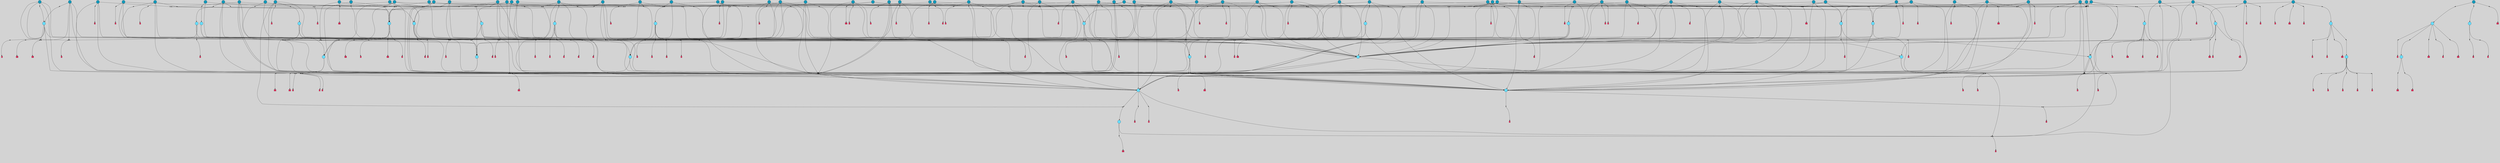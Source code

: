 // File exported with GEGELATI v1.3.1
// On the 2024-04-08 17:41:38
// With the File::TPGGraphDotExporter
digraph{
	graph[pad = "0.212, 0.055" bgcolor = lightgray]
	node[shape=circle style = filled label = ""]
		T7 [fillcolor="#66ddff"]
		T9 [fillcolor="#66ddff"]
		T11 [fillcolor="#66ddff"]
		T24 [fillcolor="#66ddff"]
		T59 [fillcolor="#66ddff"]
		T95 [fillcolor="#66ddff"]
		T102 [fillcolor="#66ddff"]
		T111 [fillcolor="#66ddff"]
		T214 [fillcolor="#66ddff"]
		T242 [fillcolor="#66ddff"]
		T258 [fillcolor="#66ddff"]
		T283 [fillcolor="#66ddff"]
		T320 [fillcolor="#66ddff"]
		T321 [fillcolor="#66ddff"]
		T322 [fillcolor="#66ddff"]
		T323 [fillcolor="#1199bb"]
		T324 [fillcolor="#66ddff"]
		T325 [fillcolor="#66ddff"]
		T326 [fillcolor="#66ddff"]
		T327 [fillcolor="#1199bb"]
		T407 [fillcolor="#66ddff"]
		T415 [fillcolor="#1199bb"]
		T20 [fillcolor="#1199bb"]
		T424 [fillcolor="#1199bb"]
		T429 [fillcolor="#66ddff"]
		T440 [fillcolor="#66ddff"]
		T466 [fillcolor="#1199bb"]
		T487 [fillcolor="#66ddff"]
		T488 [fillcolor="#1199bb"]
		T540 [fillcolor="#66ddff"]
		T556 [fillcolor="#66ddff"]
		T561 [fillcolor="#1199bb"]
		T566 [fillcolor="#66ddff"]
		T570 [fillcolor="#1199bb"]
		T581 [fillcolor="#1199bb"]
		T585 [fillcolor="#66ddff"]
		T592 [fillcolor="#66ddff"]
		T599 [fillcolor="#1199bb"]
		T603 [fillcolor="#1199bb"]
		T610 [fillcolor="#1199bb"]
		T612 [fillcolor="#1199bb"]
		T614 [fillcolor="#1199bb"]
		T616 [fillcolor="#1199bb"]
		T618 [fillcolor="#1199bb"]
		T619 [fillcolor="#1199bb"]
		T620 [fillcolor="#66ddff"]
		T622 [fillcolor="#1199bb"]
		T550 [fillcolor="#1199bb"]
		T623 [fillcolor="#66ddff"]
		T624 [fillcolor="#66ddff"]
		T625 [fillcolor="#66ddff"]
		T629 [fillcolor="#1199bb"]
		T641 [fillcolor="#1199bb"]
		T642 [fillcolor="#1199bb"]
		T646 [fillcolor="#1199bb"]
		T649 [fillcolor="#1199bb"]
		T651 [fillcolor="#1199bb"]
		T459 [fillcolor="#1199bb"]
		T653 [fillcolor="#1199bb"]
		T655 [fillcolor="#1199bb"]
		T657 [fillcolor="#1199bb"]
		T658 [fillcolor="#1199bb"]
		T659 [fillcolor="#1199bb"]
		T662 [fillcolor="#1199bb"]
		T663 [fillcolor="#1199bb"]
		T664 [fillcolor="#1199bb"]
		T665 [fillcolor="#1199bb"]
		T666 [fillcolor="#1199bb"]
		T668 [fillcolor="#1199bb"]
		T671 [fillcolor="#1199bb"]
		T675 [fillcolor="#1199bb"]
		T676 [fillcolor="#1199bb"]
		T677 [fillcolor="#1199bb"]
		T678 [fillcolor="#1199bb"]
		T679 [fillcolor="#1199bb"]
		T680 [fillcolor="#1199bb"]
		T681 [fillcolor="#1199bb"]
		T683 [fillcolor="#1199bb"]
		T686 [fillcolor="#1199bb"]
		T687 [fillcolor="#1199bb"]
		T688 [fillcolor="#1199bb"]
		T689 [fillcolor="#1199bb"]
		T690 [fillcolor="#1199bb"]
		T691 [fillcolor="#1199bb"]
		T692 [fillcolor="#1199bb"]
		T694 [fillcolor="#1199bb"]
		T695 [fillcolor="#1199bb"]
		T696 [fillcolor="#1199bb"]
		T697 [fillcolor="#1199bb"]
		T698 [fillcolor="#1199bb"]
		T497 [fillcolor="#1199bb"]
		T699 [fillcolor="#1199bb"]
		T700 [fillcolor="#1199bb"]
		T701 [fillcolor="#1199bb"]
		T374 [fillcolor="#1199bb"]
		T702 [fillcolor="#1199bb"]
		T703 [fillcolor="#1199bb"]
		T704 [fillcolor="#1199bb"]
		T705 [fillcolor="#1199bb"]
		T706 [fillcolor="#1199bb"]
		T707 [fillcolor="#1199bb"]
		T708 [fillcolor="#1199bb"]
		T709 [fillcolor="#1199bb"]
		T710 [fillcolor="#1199bb"]
		T711 [fillcolor="#1199bb"]
		T712 [fillcolor="#1199bb"]
		T713 [fillcolor="#1199bb"]
		T714 [fillcolor="#1199bb"]
		P7482 [fillcolor="#cccccc" shape=point] //-3|
		I7482 [shape=box style=invis label="1|6&2|7#0|7&#92;n10|2&0|7#1|3&#92;n9|6&2|7#2|2&#92;n5|3&0|7#0|7&#92;n1|6&2|3#0|0&#92;n2|3&2|3#2|2&#92;n5|1&2|6#0|6&#92;n"]
		P7482 -> I7482[style=invis]
		A5288 [fillcolor="#ff3366" shape=box margin=0.03 width=0 height=0 label="7"]
		T7 -> P7482 -> A5288
		P7483 [fillcolor="#cccccc" shape=point] //5|
		I7483 [shape=box style=invis label="0|5&2|3#0|1&#92;n0|6&2|1#2|4&#92;n6|2&2|6#0|7&#92;n7|4&0|3#0|1&#92;n5|4&0|7#1|6&#92;n9|1&0|5#2|2&#92;n6|3&2|3#1|7&#92;n11|7&2|4#1|6&#92;n2|5&0|1#0|0&#92;n4|7&0|0#0|2&#92;n6|2&0|6#0|0&#92;n2|1&2|6#2|4&#92;n10|0&2|0#1|0&#92;n6|6&2|4#0|6&#92;n"]
		P7483 -> I7483[style=invis]
		A5289 [fillcolor="#ff3366" shape=box margin=0.03 width=0 height=0 label="8"]
		T7 -> P7483 -> A5289
		P7484 [fillcolor="#cccccc" shape=point] //-6|
		I7484 [shape=box style=invis label="11|1&0|7#2|0&#92;n10|4&0|1#1|0&#92;n4|3&2|4#2|1&#92;n0|5&2|0#0|0&#92;n6|1&0|0#0|3&#92;n8|2&2|0#0|4&#92;n11|4&2|0#1|6&#92;n7|0&2|6#2|3&#92;n5|3&2|6#2|0&#92;n2|0&2|0#0|4&#92;n"]
		P7484 -> I7484[style=invis]
		A5290 [fillcolor="#ff3366" shape=box margin=0.03 width=0 height=0 label="9"]
		T9 -> P7484 -> A5290
		P7485 [fillcolor="#cccccc" shape=point] //2|
		I7485 [shape=box style=invis label="6|3&2|7#1|4&#92;n8|6&0|0#2|5&#92;n2|1&0|2#0|3&#92;n8|7&0|6#0|4&#92;n2|1&2|0#0|1&#92;n0|0&2|2#2|3&#92;n6|6&0|7#2|1&#92;n6|1&0|7#2|6&#92;n5|4&2|7#0|4&#92;n0|3&0|4#2|0&#92;n11|0&2|0#2|5&#92;n4|5&2|5#2|4&#92;n5|7&0|6#0|4&#92;n9|7&2|5#0|3&#92;n5|4&2|1#0|3&#92;n5|3&0|1#1|7&#92;n0|4&0|3#2|5&#92;n"]
		P7485 -> I7485[style=invis]
		A5291 [fillcolor="#ff3366" shape=box margin=0.03 width=0 height=0 label="10"]
		T9 -> P7485 -> A5291
		P7486 [fillcolor="#cccccc" shape=point] //6|
		I7486 [shape=box style=invis label="3|0&2|7#2|2&#92;n3|2&0|4#2|5&#92;n5|1&0|2#1|0&#92;n8|7&0|1#2|0&#92;n8|5&0|3#0|6&#92;n0|2&0|2#2|3&#92;n1|5&2|5#0|5&#92;n5|6&0|6#0|7&#92;n6|7&0|0#2|6&#92;n1|2&2|3#0|0&#92;n7|7&2|3#0|4&#92;n0|7&2|7#0|6&#92;n1|0&2|2#2|7&#92;n4|4&0|1#0|0&#92;n"]
		P7486 -> I7486[style=invis]
		A5292 [fillcolor="#ff3366" shape=box margin=0.03 width=0 height=0 label="11"]
		T11 -> P7486 -> A5292
		P7487 [fillcolor="#cccccc" shape=point] //-4|
		I7487 [shape=box style=invis label="4|1&0|4#2|6&#92;n1|2&2|2#2|0&#92;n1|2&2|0#0|6&#92;n8|4&2|3#2|5&#92;n5|5&2|1#1|0&#92;n"]
		P7487 -> I7487[style=invis]
		A5293 [fillcolor="#ff3366" shape=box margin=0.03 width=0 height=0 label="12"]
		T11 -> P7487 -> A5293
		P7488 [fillcolor="#cccccc" shape=point] //1|
		I7488 [shape=box style=invis label="5|1&0|6#2|7&#92;n2|4&0|4#2|2&#92;n0|6&0|5#0|4&#92;n10|6&2|5#1|6&#92;n9|3&0|1#1|7&#92;n10|3&2|2#1|0&#92;n5|0&0|0#2|1&#92;n11|3&2|3#1|5&#92;n10|3&0|1#1|0&#92;n2|4&0|1#0|1&#92;n0|2&0|3#2|4&#92;n9|2&2|1#2|5&#92;n11|7&2|6#2|6&#92;n"]
		P7488 -> I7488[style=invis]
		T24 -> P7488 -> T7
		P7489 [fillcolor="#cccccc" shape=point] //5|
		I7489 [shape=box style=invis label="3|0&2|0#0|1&#92;n3|0&0|7#0|1&#92;n5|3&0|2#2|6&#92;n4|4&2|4#2|6&#92;n11|2&0|7#1|6&#92;n2|7&2|2#2|5&#92;n9|3&2|6#2|7&#92;n7|7&0|0#0|4&#92;n6|1&2|4#2|3&#92;n5|4&2|0#1|6&#92;n1|3&0|7#0|4&#92;n"]
		P7489 -> I7489[style=invis]
		A5294 [fillcolor="#ff3366" shape=box margin=0.03 width=0 height=0 label="7"]
		T24 -> P7489 -> A5294
		P7490 [fillcolor="#cccccc" shape=point] //-2|
		I7490 [shape=box style=invis label="4|1&0|4#0|3&#92;n4|2&0|5#2|0&#92;n5|5&2|6#0|5&#92;n1|4&0|1#0|2&#92;n6|3&2|7#1|5&#92;n0|4&2|0#0|3&#92;n8|5&2|5#1|2&#92;n10|7&2|7#1|1&#92;n3|4&0|0#2|1&#92;n3|6&2|5#2|5&#92;n8|3&0|1#0|7&#92;n10|0&2|7#1|3&#92;n4|1&2|4#0|1&#92;n9|3&2|0#0|4&#92;n3|6&2|0#0|4&#92;n1|2&0|6#2|1&#92;n4|0&2|1#2|2&#92;n"]
		P7490 -> I7490[style=invis]
		A5295 [fillcolor="#ff3366" shape=box margin=0.03 width=0 height=0 label="14"]
		T24 -> P7490 -> A5295
		P7491 [fillcolor="#cccccc" shape=point] //8|
		I7491 [shape=box style=invis label="9|0&0|1#2|0&#92;n10|1&2|5#1|4&#92;n8|2&2|6#0|4&#92;n4|5&0|3#0|1&#92;n2|4&2|5#2|3&#92;n4|2&2|2#0|2&#92;n7|5&0|2#0|0&#92;n8|2&2|1#1|3&#92;n8|7&0|7#2|1&#92;n1|1&0|0#0|7&#92;n5|6&2|5#1|0&#92;n6|3&2|5#0|0&#92;n11|4&0|3#2|6&#92;n1|2&2|4#0|7&#92;n5|6&0|1#2|0&#92;n11|3&0|2#0|7&#92;n"]
		P7491 -> I7491[style=invis]
		A5296 [fillcolor="#ff3366" shape=box margin=0.03 width=0 height=0 label="6"]
		T59 -> P7491 -> A5296
		T59 -> P7489
		T59 -> P7484
		T59 -> P7489
		P7492 [fillcolor="#cccccc" shape=point] //4|
		I7492 [shape=box style=invis label="4|3&0|6#0|3&#92;n5|7&2|3#2|2&#92;n5|6&0|7#1|2&#92;n1|4&2|6#0|3&#92;n8|4&2|1#2|5&#92;n9|5&2|4#1|4&#92;n2|4&0|5#0|7&#92;n10|0&0|6#1|3&#92;n3|0&0|6#0|2&#92;n2|7&2|7#2|6&#92;n5|2&0|5#1|5&#92;n10|4&2|5#1|7&#92;n4|0&0|4#2|4&#92;n11|1&0|4#2|6&#92;n10|6&2|0#1|4&#92;n9|7&0|3#1|4&#92;n4|5&2|7#0|6&#92;n11|5&2|6#2|3&#92;n0|3&0|5#0|1&#92;n"]
		P7492 -> I7492[style=invis]
		A5297 [fillcolor="#ff3366" shape=box margin=0.03 width=0 height=0 label="13"]
		T95 -> P7492 -> A5297
		P7493 [fillcolor="#cccccc" shape=point] //8|
		I7493 [shape=box style=invis label="9|7&0|5#2|5&#92;n3|3&2|3#0|2&#92;n9|5&2|2#1|0&#92;n2|3&0|6#0|3&#92;n4|4&2|5#2|7&#92;n11|3&2|0#1|5&#92;n6|6&2|1#2|2&#92;n4|6&0|1#2|2&#92;n2|5&2|7#2|2&#92;n7|7&2|2#2|3&#92;n6|5&0|3#2|6&#92;n6|7&0|6#0|2&#92;n"]
		P7493 -> I7493[style=invis]
		A5298 [fillcolor="#ff3366" shape=box margin=0.03 width=0 height=0 label="14"]
		T95 -> P7493 -> A5298
		P7494 [fillcolor="#cccccc" shape=point] //2|
		I7494 [shape=box style=invis label="4|1&0|4#2|6&#92;n5|5&2|1#1|0&#92;n1|0&2|0#0|6&#92;n8|4&2|3#2|5&#92;n"]
		P7494 -> I7494[style=invis]
		T95 -> P7494 -> T11
		P7495 [fillcolor="#cccccc" shape=point] //-9|
		I7495 [shape=box style=invis label="2|0&2|0#2|1&#92;n4|4&2|4#2|6&#92;n9|1&0|3#1|7&#92;n5|3&0|2#2|6&#92;n2|7&2|2#2|5&#92;n5|4&2|0#1|6&#92;n3|0&0|7#0|1&#92;n1|3&0|7#0|4&#92;n11|6&2|2#0|7&#92;n7|7&0|0#0|4&#92;n11|0&0|7#1|6&#92;n9|3&2|6#2|7&#92;n"]
		P7495 -> I7495[style=invis]
		A5299 [fillcolor="#ff3366" shape=box margin=0.03 width=0 height=0 label="7"]
		T95 -> P7495 -> A5299
		P7496 [fillcolor="#cccccc" shape=point] //-8|
		I7496 [shape=box style=invis label="7|5&0|4#2|4&#92;n"]
		P7496 -> I7496[style=invis]
		A5300 [fillcolor="#ff3366" shape=box margin=0.03 width=0 height=0 label="3"]
		T95 -> P7496 -> A5300
		P7497 [fillcolor="#cccccc" shape=point] //7|
		I7497 [shape=box style=invis label="3|3&2|7#0|4&#92;n4|3&2|6#0|3&#92;n8|4&0|6#1|2&#92;n5|6&2|3#0|4&#92;n0|7&2|1#0|5&#92;n8|7&2|2#2|5&#92;n9|1&0|0#1|0&#92;n10|1&2|1#1|4&#92;n10|5&0|6#1|7&#92;n5|2&2|3#0|4&#92;n2|0&2|6#2|7&#92;n1|7&0|1#0|7&#92;n"]
		P7497 -> I7497[style=invis]
		A5301 [fillcolor="#ff3366" shape=box margin=0.03 width=0 height=0 label="2"]
		T102 -> P7497 -> A5301
		T102 -> P7496
		P7498 [fillcolor="#cccccc" shape=point] //8|
		I7498 [shape=box style=invis label="7|0&0|2#1|4&#92;n8|1&2|3#0|5&#92;n0|6&0|5#0|5&#92;n3|7&2|1#0|6&#92;n9|4&2|7#1|6&#92;n1|7&2|5#2|2&#92;n8|5&2|0#0|3&#92;n0|2&0|2#0|0&#92;n3|5&0|2#0|3&#92;n"]
		P7498 -> I7498[style=invis]
		A5302 [fillcolor="#ff3366" shape=box margin=0.03 width=0 height=0 label="5"]
		T102 -> P7498 -> A5302
		P7499 [fillcolor="#cccccc" shape=point] //-5|
		I7499 [shape=box style=invis label="0|0&2|3#0|2&#92;n10|5&0|6#1|3&#92;n7|3&0|6#2|3&#92;n3|4&0|6#0|6&#92;n10|5&0|2#1|1&#92;n5|0&0|1#0|3&#92;n6|6&2|5#1|5&#92;n7|4&0|2#1|7&#92;n5|7&0|1#2|5&#92;n1|5&0|0#0|3&#92;n7|5&2|1#2|6&#92;n9|0&0|2#0|0&#92;n4|0&2|4#0|0&#92;n4|6&0|0#2|3&#92;n3|1&0|6#2|5&#92;n7|7&2|1#2|3&#92;n9|4&2|2#0|6&#92;n"]
		P7499 -> I7499[style=invis]
		T111 -> P7499 -> T9
		P7500 [fillcolor="#cccccc" shape=point] //7|
		I7500 [shape=box style=invis label="7|4&2|1#2|0&#92;n4|1&2|4#2|3&#92;n5|0&2|0#2|2&#92;n6|1&2|4#2|6&#92;n"]
		P7500 -> I7500[style=invis]
		A5303 [fillcolor="#ff3366" shape=box margin=0.03 width=0 height=0 label="9"]
		T111 -> P7500 -> A5303
		P7501 [fillcolor="#cccccc" shape=point] //2|
		I7501 [shape=box style=invis label="3|0&2|0#0|1&#92;n11|2&0|7#1|6&#92;n8|7&2|4#0|5&#92;n5|3&0|2#2|6&#92;n4|4&2|4#2|6&#92;n3|0&0|7#0|1&#92;n2|7&2|2#2|5&#92;n9|3&2|6#2|7&#92;n7|7&0|0#0|4&#92;n6|1&2|4#1|3&#92;n5|4&2|0#1|6&#92;n1|3&0|7#0|4&#92;n"]
		P7501 -> I7501[style=invis]
		A5304 [fillcolor="#ff3366" shape=box margin=0.03 width=0 height=0 label="7"]
		T111 -> P7501 -> A5304
		T111 -> P7484
		P7502 [fillcolor="#cccccc" shape=point] //6|
		I7502 [shape=box style=invis label="9|4&2|7#0|6&#92;n8|4&0|1#1|0&#92;n1|3&0|0#2|1&#92;n2|4&0|6#2|2&#92;n5|1&2|5#0|7&#92;n3|0&0|3#2|6&#92;n2|2&2|6#0|2&#92;n8|4&0|4#2|2&#92;n5|1&2|4#0|3&#92;n9|4&0|6#0|6&#92;n5|0&2|2#1|5&#92;n11|7&0|0#1|1&#92;n0|4&0|3#0|3&#92;n7|7&2|4#2|5&#92;n1|5&0|1#2|1&#92;n"]
		P7502 -> I7502[style=invis]
		A5305 [fillcolor="#ff3366" shape=box margin=0.03 width=0 height=0 label="1"]
		T214 -> P7502 -> A5305
		P7503 [fillcolor="#cccccc" shape=point] //5|
		I7503 [shape=box style=invis label="9|4&2|3#1|3&#92;n0|4&2|4#0|5&#92;n6|1&2|6#2|5&#92;n4|0&0|5#2|0&#92;n"]
		P7503 -> I7503[style=invis]
		A5306 [fillcolor="#ff3366" shape=box margin=0.03 width=0 height=0 label="7"]
		T214 -> P7503 -> A5306
		P7504 [fillcolor="#cccccc" shape=point] //8|
		I7504 [shape=box style=invis label="9|0&0|1#2|0&#92;n10|1&2|5#1|4&#92;n8|2&2|6#0|4&#92;n2|4&2|5#2|3&#92;n4|2&2|2#0|2&#92;n7|5&0|2#0|0&#92;n8|2&2|1#1|3&#92;n8|7&0|7#2|1&#92;n1|1&0|0#0|7&#92;n5|6&2|5#1|0&#92;n6|6&2|5#0|0&#92;n11|4&0|3#2|6&#92;n4|2&2|4#0|7&#92;n5|6&0|1#2|0&#92;n11|3&0|2#0|7&#92;n"]
		P7504 -> I7504[style=invis]
		A5307 [fillcolor="#ff3366" shape=box margin=0.03 width=0 height=0 label="6"]
		T214 -> P7504 -> A5307
		P7505 [fillcolor="#cccccc" shape=point] //10|
		I7505 [shape=box style=invis label="4|5&2|7#2|1&#92;n1|7&2|3#0|6&#92;n3|5&2|2#0|3&#92;n10|3&0|7#1|4&#92;n7|1&0|4#2|6&#92;n10|2&0|3#1|7&#92;n9|5&2|0#0|4&#92;n4|0&0|3#2|7&#92;n11|4&2|6#1|2&#92;n5|4&2|7#0|2&#92;n2|6&2|4#0|0&#92;n6|5&0|7#2|1&#92;n5|3&2|3#1|6&#92;n10|7&2|0#1|2&#92;n"]
		P7505 -> I7505[style=invis]
		A5308 [fillcolor="#ff3366" shape=box margin=0.03 width=0 height=0 label="5"]
		T214 -> P7505 -> A5308
		P7506 [fillcolor="#cccccc" shape=point] //5|
		I7506 [shape=box style=invis label="3|0&2|0#0|1&#92;n3|0&0|7#0|1&#92;n5|3&0|2#2|6&#92;n4|4&2|4#2|6&#92;n11|2&0|7#1|6&#92;n2|7&2|2#2|5&#92;n9|3&2|6#2|7&#92;n7|7&0|0#0|4&#92;n6|1&2|4#2|3&#92;n5|4&2|0#1|6&#92;n1|3&0|7#0|4&#92;n"]
		P7506 -> I7506[style=invis]
		A5309 [fillcolor="#ff3366" shape=box margin=0.03 width=0 height=0 label="7"]
		T214 -> P7506 -> A5309
		P7507 [fillcolor="#cccccc" shape=point] //5|
		I7507 [shape=box style=invis label="1|6&2|7#0|7&#92;n9|2&2|7#2|2&#92;n10|2&0|7#1|3&#92;n5|3&0|7#0|7&#92;n7|0&2|7#2|2&#92;n1|6&2|3#0|0&#92;n2|3&2|3#2|2&#92;n"]
		P7507 -> I7507[style=invis]
		A5310 [fillcolor="#ff3366" shape=box margin=0.03 width=0 height=0 label="7"]
		T242 -> P7507 -> A5310
		P7508 [fillcolor="#cccccc" shape=point] //-8|
		I7508 [shape=box style=invis label="7|5&0|2#2|1&#92;n1|0&2|6#0|0&#92;n7|1&2|6#1|1&#92;n8|7&0|3#1|6&#92;n3|7&2|3#2|4&#92;n"]
		P7508 -> I7508[style=invis]
		A5311 [fillcolor="#ff3366" shape=box margin=0.03 width=0 height=0 label="2"]
		T242 -> P7508 -> A5311
		P7509 [fillcolor="#cccccc" shape=point] //-3|
		I7509 [shape=box style=invis label="1|1&2|1#0|1&#92;n1|4&0|0#2|4&#92;n11|0&2|3#0|2&#92;n11|6&0|4#0|1&#92;n5|2&0|6#1|5&#92;n3|7&2|6#2|7&#92;n7|7&0|1#2|1&#92;n9|5&2|2#2|0&#92;n6|5&2|6#1|4&#92;n0|7&0|5#2|4&#92;n8|1&0|0#2|3&#92;n0|5&0|3#0|5&#92;n2|0&2|4#0|5&#92;n7|5&2|7#1|3&#92;n8|3&0|0#1|2&#92;n"]
		P7509 -> I7509[style=invis]
		A5312 [fillcolor="#ff3366" shape=box margin=0.03 width=0 height=0 label="1"]
		T242 -> P7509 -> A5312
		P7510 [fillcolor="#cccccc" shape=point] //2|
		I7510 [shape=box style=invis label="9|1&2|3#0|1&#92;n5|3&2|4#2|7&#92;n11|0&2|3#0|4&#92;n7|0&2|4#0|4&#92;n5|2&2|0#2|4&#92;n7|3&0|7#0|5&#92;n"]
		P7510 -> I7510[style=invis]
		A5313 [fillcolor="#ff3366" shape=box margin=0.03 width=0 height=0 label="2"]
		T258 -> P7510 -> A5313
		T258 -> P7484
		P7511 [fillcolor="#cccccc" shape=point] //-5|
		I7511 [shape=box style=invis label="8|7&0|3#0|3&#92;n6|4&2|1#0|5&#92;n2|2&2|6#2|0&#92;n4|7&2|0#2|3&#92;n10|5&2|1#1|5&#92;n2|0&0|7#2|0&#92;n5|3&2|2#2|0&#92;n6|7&0|0#1|0&#92;n"]
		P7511 -> I7511[style=invis]
		A5314 [fillcolor="#ff3366" shape=box margin=0.03 width=0 height=0 label="1"]
		T258 -> P7511 -> A5314
		T258 -> P7494
		T258 -> P7507
		P7512 [fillcolor="#cccccc" shape=point] //-10|
		I7512 [shape=box style=invis label="11|0&0|6#2|7&#92;n4|1&2|1#2|5&#92;n4|6&2|3#0|3&#92;n0|2&2|3#2|3&#92;n0|6&0|5#0|4&#92;n3|5&0|3#0|7&#92;n5|3&2|5#0|2&#92;n11|3&0|7#1|1&#92;n10|3&2|2#1|5&#92;n0|7&2|6#2|6&#92;n9|3&0|1#1|7&#92;n2|4&0|1#0|1&#92;n"]
		P7512 -> I7512[style=invis]
		T283 -> P7512 -> T7
		P7513 [fillcolor="#cccccc" shape=point] //3|
		I7513 [shape=box style=invis label="7|2&0|2#2|4&#92;n0|4&0|6#2|7&#92;n9|0&0|1#2|2&#92;n8|6&0|0#1|0&#92;n"]
		P7513 -> I7513[style=invis]
		A5315 [fillcolor="#ff3366" shape=box margin=0.03 width=0 height=0 label="3"]
		T283 -> P7513 -> A5315
		P7514 [fillcolor="#cccccc" shape=point] //1|
		I7514 [shape=box style=invis label="0|4&0|1#0|1&#92;n10|5&2|5#1|6&#92;n7|7&2|5#2|2&#92;n9|5&0|7#2|7&#92;n8|4&0|3#2|7&#92;n11|0&2|3#0|5&#92;n7|0&0|0#0|1&#92;n4|2&0|4#0|5&#92;n5|1&0|6#2|7&#92;n11|3&0|7#1|3&#92;n"]
		P7514 -> I7514[style=invis]
		T283 -> P7514 -> T7
		P7515 [fillcolor="#cccccc" shape=point] //-4|
		I7515 [shape=box style=invis label="4|1&0|4#2|6&#92;n1|2&2|2#2|0&#92;n1|2&2|0#0|6&#92;n8|4&2|3#2|5&#92;n5|5&2|1#1|0&#92;n"]
		P7515 -> I7515[style=invis]
		A5316 [fillcolor="#ff3366" shape=box margin=0.03 width=0 height=0 label="12"]
		T320 -> P7515 -> A5316
		P7516 [fillcolor="#cccccc" shape=point] //-9|
		I7516 [shape=box style=invis label="2|0&2|0#2|1&#92;n4|4&2|4#2|6&#92;n9|1&0|3#1|7&#92;n5|3&0|2#2|6&#92;n2|7&2|2#2|5&#92;n5|4&2|0#1|6&#92;n3|0&0|7#0|1&#92;n1|3&0|7#0|4&#92;n11|6&2|2#0|7&#92;n7|7&0|0#0|4&#92;n11|0&0|7#1|6&#92;n9|3&2|6#2|7&#92;n"]
		P7516 -> I7516[style=invis]
		A5317 [fillcolor="#ff3366" shape=box margin=0.03 width=0 height=0 label="7"]
		T321 -> P7516 -> A5317
		P7517 [fillcolor="#cccccc" shape=point] //6|
		I7517 [shape=box style=invis label="3|0&2|7#2|2&#92;n3|2&0|4#2|5&#92;n5|1&0|2#1|0&#92;n8|7&0|1#2|0&#92;n8|5&0|3#0|6&#92;n0|2&0|2#2|3&#92;n1|5&2|5#0|5&#92;n5|6&0|6#0|7&#92;n6|7&0|0#2|6&#92;n1|2&2|3#0|0&#92;n7|7&2|3#0|4&#92;n0|7&2|7#0|6&#92;n1|0&2|2#2|7&#92;n4|4&0|1#0|0&#92;n"]
		P7517 -> I7517[style=invis]
		A5318 [fillcolor="#ff3366" shape=box margin=0.03 width=0 height=0 label="11"]
		T320 -> P7517 -> A5318
		P7518 [fillcolor="#cccccc" shape=point] //2|
		I7518 [shape=box style=invis label="4|1&0|4#2|6&#92;n5|5&2|1#1|0&#92;n1|0&2|0#0|6&#92;n8|4&2|3#2|5&#92;n"]
		P7518 -> I7518[style=invis]
		T321 -> P7518 -> T320
		P7519 [fillcolor="#cccccc" shape=point] //-3|
		I7519 [shape=box style=invis label="4|5&0|0#0|0&#92;n4|7&0|0#0|2&#92;n0|6&2|1#2|4&#92;n9|1&0|5#2|2&#92;n10|0&2|0#1|0&#92;n6|6&2|4#0|6&#92;n2|5&0|1#0|0&#92;n6|3&2|3#1|7&#92;n11|7&2|4#1|6&#92;n6|2&2|6#0|1&#92;n6|2&0|0#0|0&#92;n9|1&2|6#2|4&#92;n10|4&0|3#1|1&#92;n5|4&2|7#1|6&#92;n"]
		P7519 -> I7519[style=invis]
		T323 -> P7519 -> T321
		P7520 [fillcolor="#cccccc" shape=point] //5|
		I7520 [shape=box style=invis label="0|5&2|3#0|1&#92;n0|6&2|1#2|4&#92;n6|2&2|6#0|7&#92;n7|4&0|3#0|1&#92;n5|4&0|7#1|6&#92;n9|1&0|5#2|2&#92;n6|3&2|3#1|7&#92;n11|7&2|4#1|6&#92;n2|5&0|1#0|0&#92;n4|7&0|0#0|2&#92;n6|2&0|6#0|0&#92;n2|1&2|6#2|4&#92;n10|0&2|0#1|0&#92;n6|6&2|4#0|6&#92;n"]
		P7520 -> I7520[style=invis]
		A5319 [fillcolor="#ff3366" shape=box margin=0.03 width=0 height=0 label="8"]
		T322 -> P7520 -> A5319
		P7521 [fillcolor="#cccccc" shape=point] //8|
		I7521 [shape=box style=invis label="9|7&0|5#2|5&#92;n3|3&2|3#0|2&#92;n9|5&2|2#1|0&#92;n2|3&0|6#0|3&#92;n4|4&2|5#2|7&#92;n11|3&2|0#1|5&#92;n6|6&2|1#2|2&#92;n4|6&0|1#2|2&#92;n2|5&2|7#2|2&#92;n7|7&2|2#2|3&#92;n6|5&0|3#2|6&#92;n6|7&0|6#0|2&#92;n"]
		P7521 -> I7521[style=invis]
		A5320 [fillcolor="#ff3366" shape=box margin=0.03 width=0 height=0 label="14"]
		T321 -> P7521 -> A5320
		P7522 [fillcolor="#cccccc" shape=point] //-3|
		I7522 [shape=box style=invis label="1|6&2|7#0|7&#92;n10|2&0|7#1|3&#92;n9|6&2|7#2|2&#92;n5|3&0|7#0|7&#92;n1|6&2|3#0|0&#92;n2|3&2|3#2|2&#92;n5|1&2|6#0|6&#92;n"]
		P7522 -> I7522[style=invis]
		A5321 [fillcolor="#ff3366" shape=box margin=0.03 width=0 height=0 label="7"]
		T322 -> P7522 -> A5321
		P7523 [fillcolor="#cccccc" shape=point] //-8|
		I7523 [shape=box style=invis label="7|5&0|4#2|4&#92;n"]
		P7523 -> I7523[style=invis]
		A5322 [fillcolor="#ff3366" shape=box margin=0.03 width=0 height=0 label="3"]
		T321 -> P7523 -> A5322
		P7524 [fillcolor="#cccccc" shape=point] //4|
		I7524 [shape=box style=invis label="4|3&0|6#0|3&#92;n5|7&2|3#2|2&#92;n5|6&0|7#1|2&#92;n1|4&2|6#0|3&#92;n8|4&2|1#2|5&#92;n9|5&2|4#1|4&#92;n2|4&0|5#0|7&#92;n10|0&0|6#1|3&#92;n3|0&0|6#0|2&#92;n2|7&2|7#2|6&#92;n5|2&0|5#1|5&#92;n10|4&2|5#1|7&#92;n4|0&0|4#2|4&#92;n11|1&0|4#2|6&#92;n10|6&2|0#1|4&#92;n9|7&0|3#1|4&#92;n4|5&2|7#0|6&#92;n11|5&2|6#2|3&#92;n0|3&0|5#0|1&#92;n"]
		P7524 -> I7524[style=invis]
		A5323 [fillcolor="#ff3366" shape=box margin=0.03 width=0 height=0 label="13"]
		T321 -> P7524 -> A5323
		P7525 [fillcolor="#cccccc" shape=point] //1|
		I7525 [shape=box style=invis label="0|4&0|1#0|1&#92;n10|5&2|5#1|6&#92;n7|7&2|5#2|2&#92;n9|5&0|7#2|7&#92;n8|4&0|3#2|7&#92;n11|0&2|3#0|5&#92;n7|0&0|0#0|1&#92;n4|2&0|4#0|5&#92;n5|1&0|6#2|7&#92;n11|3&0|7#1|3&#92;n"]
		P7525 -> I7525[style=invis]
		T323 -> P7525 -> T322
		P7526 [fillcolor="#cccccc" shape=point] //4|
		I7526 [shape=box style=invis label="4|3&0|6#0|3&#92;n5|7&2|3#2|2&#92;n5|6&0|7#1|2&#92;n1|4&2|6#0|3&#92;n8|4&2|1#2|5&#92;n9|5&2|4#1|4&#92;n2|4&0|5#0|7&#92;n10|0&0|6#1|3&#92;n3|0&0|6#0|2&#92;n2|7&2|7#2|6&#92;n5|2&0|5#1|5&#92;n10|4&2|5#1|7&#92;n4|0&0|4#2|4&#92;n11|1&0|4#2|6&#92;n10|6&2|0#1|4&#92;n9|7&0|3#1|4&#92;n4|5&2|7#0|6&#92;n11|5&2|6#2|3&#92;n0|3&0|5#0|1&#92;n"]
		P7526 -> I7526[style=invis]
		A5324 [fillcolor="#ff3366" shape=box margin=0.03 width=0 height=0 label="13"]
		T323 -> P7526 -> A5324
		P7527 [fillcolor="#cccccc" shape=point] //-9|
		I7527 [shape=box style=invis label="2|0&2|0#2|1&#92;n4|4&2|4#2|6&#92;n9|1&0|3#1|7&#92;n5|3&0|2#2|6&#92;n2|7&2|2#2|5&#92;n5|4&2|0#1|6&#92;n3|0&0|7#0|1&#92;n1|3&0|7#0|4&#92;n11|6&2|2#0|7&#92;n7|7&0|0#0|4&#92;n11|0&0|7#1|6&#92;n9|3&2|6#2|7&#92;n"]
		P7527 -> I7527[style=invis]
		A5325 [fillcolor="#ff3366" shape=box margin=0.03 width=0 height=0 label="7"]
		T325 -> P7527 -> A5325
		P7528 [fillcolor="#cccccc" shape=point] //-4|
		I7528 [shape=box style=invis label="4|1&0|4#2|6&#92;n1|2&2|2#2|0&#92;n1|2&2|0#0|6&#92;n8|4&2|3#2|5&#92;n5|5&2|1#1|0&#92;n"]
		P7528 -> I7528[style=invis]
		A5326 [fillcolor="#ff3366" shape=box margin=0.03 width=0 height=0 label="12"]
		T324 -> P7528 -> A5326
		P7529 [fillcolor="#cccccc" shape=point] //6|
		I7529 [shape=box style=invis label="3|0&2|7#2|2&#92;n3|2&0|4#2|5&#92;n5|1&0|2#1|0&#92;n8|7&0|1#2|0&#92;n8|5&0|3#0|6&#92;n0|2&0|2#2|3&#92;n1|5&2|5#0|5&#92;n5|6&0|6#0|7&#92;n6|7&0|0#2|6&#92;n1|2&2|3#0|0&#92;n7|7&2|3#0|4&#92;n0|7&2|7#0|6&#92;n1|0&2|2#2|7&#92;n4|4&0|1#0|0&#92;n"]
		P7529 -> I7529[style=invis]
		A5327 [fillcolor="#ff3366" shape=box margin=0.03 width=0 height=0 label="11"]
		T324 -> P7529 -> A5327
		P7530 [fillcolor="#cccccc" shape=point] //2|
		I7530 [shape=box style=invis label="4|1&0|4#2|6&#92;n5|5&2|1#1|0&#92;n1|0&2|0#0|6&#92;n8|4&2|3#2|5&#92;n"]
		P7530 -> I7530[style=invis]
		T325 -> P7530 -> T324
		P7531 [fillcolor="#cccccc" shape=point] //4|
		I7531 [shape=box style=invis label="4|3&0|6#0|3&#92;n5|7&2|3#2|2&#92;n5|6&0|7#1|2&#92;n1|4&2|6#0|3&#92;n8|4&2|1#2|5&#92;n9|5&2|4#1|4&#92;n2|4&0|5#0|7&#92;n10|0&0|6#1|3&#92;n3|0&0|6#0|2&#92;n2|7&2|7#2|6&#92;n5|2&0|5#1|5&#92;n10|4&2|5#1|7&#92;n4|0&0|4#2|4&#92;n11|1&0|4#2|6&#92;n10|6&2|0#1|4&#92;n9|7&0|3#1|4&#92;n4|5&2|7#0|6&#92;n11|5&2|6#2|3&#92;n0|3&0|5#0|1&#92;n"]
		P7531 -> I7531[style=invis]
		A5328 [fillcolor="#ff3366" shape=box margin=0.03 width=0 height=0 label="13"]
		T325 -> P7531 -> A5328
		P7532 [fillcolor="#cccccc" shape=point] //-3|
		I7532 [shape=box style=invis label="4|5&0|0#0|0&#92;n4|7&0|0#0|2&#92;n0|6&2|1#2|4&#92;n9|1&0|5#2|2&#92;n10|0&2|0#1|0&#92;n6|6&2|4#0|6&#92;n2|5&0|1#0|0&#92;n6|3&2|3#1|7&#92;n11|7&2|4#1|6&#92;n6|2&2|6#0|1&#92;n6|2&0|0#0|0&#92;n9|1&2|6#2|4&#92;n10|4&0|3#1|1&#92;n5|4&2|7#1|6&#92;n"]
		P7532 -> I7532[style=invis]
		T327 -> P7532 -> T325
		P7533 [fillcolor="#cccccc" shape=point] //5|
		I7533 [shape=box style=invis label="0|5&2|3#0|1&#92;n0|6&2|1#2|4&#92;n6|2&2|6#0|7&#92;n7|4&0|3#0|1&#92;n5|4&0|7#1|6&#92;n9|1&0|5#2|2&#92;n6|3&2|3#1|7&#92;n11|7&2|4#1|6&#92;n2|5&0|1#0|0&#92;n4|7&0|0#0|2&#92;n6|2&0|6#0|0&#92;n2|1&2|6#2|4&#92;n10|0&2|0#1|0&#92;n6|6&2|4#0|6&#92;n"]
		P7533 -> I7533[style=invis]
		A5329 [fillcolor="#ff3366" shape=box margin=0.03 width=0 height=0 label="8"]
		T326 -> P7533 -> A5329
		P7534 [fillcolor="#cccccc" shape=point] //-8|
		I7534 [shape=box style=invis label="7|5&0|4#2|4&#92;n"]
		P7534 -> I7534[style=invis]
		A5330 [fillcolor="#ff3366" shape=box margin=0.03 width=0 height=0 label="3"]
		T325 -> P7534 -> A5330
		P7535 [fillcolor="#cccccc" shape=point] //-3|
		I7535 [shape=box style=invis label="1|6&2|7#0|7&#92;n10|2&0|7#1|3&#92;n9|6&2|7#2|2&#92;n5|3&0|7#0|7&#92;n1|6&2|3#0|0&#92;n2|3&2|3#2|2&#92;n5|1&2|6#0|6&#92;n"]
		P7535 -> I7535[style=invis]
		A5331 [fillcolor="#ff3366" shape=box margin=0.03 width=0 height=0 label="7"]
		T326 -> P7535 -> A5331
		P7536 [fillcolor="#cccccc" shape=point] //8|
		I7536 [shape=box style=invis label="9|7&0|5#2|5&#92;n3|3&2|3#0|2&#92;n9|5&2|2#1|0&#92;n2|3&0|6#0|3&#92;n4|4&2|5#2|7&#92;n11|3&2|0#1|5&#92;n6|6&2|1#2|2&#92;n4|6&0|1#2|2&#92;n2|5&2|7#2|2&#92;n7|7&2|2#2|3&#92;n6|5&0|3#2|6&#92;n6|7&0|6#0|2&#92;n"]
		P7536 -> I7536[style=invis]
		A5332 [fillcolor="#ff3366" shape=box margin=0.03 width=0 height=0 label="14"]
		T325 -> P7536 -> A5332
		P7537 [fillcolor="#cccccc" shape=point] //1|
		I7537 [shape=box style=invis label="0|4&0|1#0|1&#92;n10|5&2|5#1|6&#92;n7|7&2|5#2|2&#92;n9|5&0|7#2|7&#92;n8|4&0|3#2|7&#92;n11|0&2|3#0|5&#92;n7|0&0|0#0|1&#92;n4|2&0|4#0|5&#92;n5|1&0|6#2|7&#92;n11|3&0|7#1|3&#92;n"]
		P7537 -> I7537[style=invis]
		T327 -> P7537 -> T326
		P7538 [fillcolor="#cccccc" shape=point] //4|
		I7538 [shape=box style=invis label="4|3&0|6#0|3&#92;n5|7&2|3#2|2&#92;n5|6&0|7#1|2&#92;n1|4&2|6#0|3&#92;n8|4&2|1#2|5&#92;n9|5&2|4#1|4&#92;n2|4&0|5#0|7&#92;n10|0&0|6#1|3&#92;n3|0&0|6#0|2&#92;n2|7&2|7#2|6&#92;n5|2&0|5#1|5&#92;n10|4&2|5#1|7&#92;n4|0&0|4#2|4&#92;n11|1&0|4#2|6&#92;n10|6&2|0#1|4&#92;n9|7&0|3#1|4&#92;n4|5&2|7#0|6&#92;n11|5&2|6#2|3&#92;n0|3&0|5#0|1&#92;n"]
		P7538 -> I7538[style=invis]
		A5333 [fillcolor="#ff3366" shape=box margin=0.03 width=0 height=0 label="13"]
		T327 -> P7538 -> A5333
		P7539 [fillcolor="#cccccc" shape=point] //-1|
		I7539 [shape=box style=invis label="0|5&2|2#0|0&#92;n11|3&2|3#1|3&#92;n8|5&2|2#1|7&#92;n10|0&0|6#1|2&#92;n9|1&2|5#0|3&#92;n8|0&2|4#2|6&#92;n6|7&0|2#0|3&#92;n9|2&0|7#0|1&#92;n6|2&0|2#2|1&#92;n"]
		P7539 -> I7539[style=invis]
		A5334 [fillcolor="#ff3366" shape=box margin=0.03 width=0 height=0 label="7"]
		T407 -> P7539 -> A5334
		P7540 [fillcolor="#cccccc" shape=point] //-3|
		I7540 [shape=box style=invis label="7|7&0|0#0|4&#92;n11|2&0|7#1|6&#92;n8|7&2|4#0|5&#92;n5|3&0|2#2|6&#92;n4|4&2|4#2|6&#92;n3|0&0|7#0|6&#92;n2|7&2|2#2|5&#92;n9|3&2|6#2|7&#92;n6|7&0|0#0|7&#92;n3|0&2|0#0|1&#92;n6|1&2|4#1|3&#92;n5|4&2|0#1|6&#92;n1|3&0|7#0|4&#92;n"]
		P7540 -> I7540[style=invis]
		T407 -> P7540 -> T59
		P7541 [fillcolor="#cccccc" shape=point] //-5|
		I7541 [shape=box style=invis label="5|3&0|7#0|7&#92;n9|2&2|7#2|2&#92;n1|6&2|7#0|7&#92;n7|6&2|4#0|5&#92;n10|3&0|2#1|1&#92;n9|2&0|7#1|3&#92;n1|6&0|3#0|1&#92;n4|0&0|2#2|2&#92;n7|0&2|7#2|2&#92;n5|1&2|6#0|3&#92;n2|3&2|3#2|2&#92;n"]
		P7541 -> I7541[style=invis]
		T407 -> P7541 -> T102
		P7542 [fillcolor="#cccccc" shape=point] //1|
		I7542 [shape=box style=invis label="9|3&2|0#0|4&#92;n4|2&0|5#2|0&#92;n10|7&2|7#1|1&#92;n6|3&2|6#1|5&#92;n8|3&2|5#1|2&#92;n4|0&2|1#2|2&#92;n4|1&0|4#0|3&#92;n3|6&2|5#2|5&#92;n8|3&0|1#0|7&#92;n4|0&2|4#0|1&#92;n3|4&0|0#2|1&#92;n3|2&0|7#2|1&#92;n1|4&0|1#0|2&#92;n"]
		P7542 -> I7542[style=invis]
		A5335 [fillcolor="#ff3366" shape=box margin=0.03 width=0 height=0 label="14"]
		T407 -> P7542 -> A5335
		P7543 [fillcolor="#cccccc" shape=point] //3|
		I7543 [shape=box style=invis label="5|4&2|7#0|4&#92;n0|4&0|3#2|5&#92;n8|6&0|0#2|5&#92;n2|1&0|2#0|3&#92;n9|7&0|6#0|4&#92;n0|0&2|2#2|3&#92;n6|6&0|7#2|1&#92;n6|1&0|7#2|6&#92;n0|3&0|4#2|0&#92;n11|0&2|0#2|5&#92;n4|5&2|5#2|4&#92;n5|3&0|1#1|7&#92;n9|7&2|2#0|3&#92;n5|4&2|1#0|3&#92;n5|0&0|6#0|4&#92;n0|0&0|1#2|0&#92;n"]
		P7543 -> I7543[style=invis]
		A5336 [fillcolor="#ff3366" shape=box margin=0.03 width=0 height=0 label="10"]
		T407 -> P7543 -> A5336
		P7544 [fillcolor="#cccccc" shape=point] //6|
		I7544 [shape=box style=invis label="5|3&0|7#0|7&#92;n10|2&0|7#1|3&#92;n1|6&2|7#0|7&#92;n2|3&2|3#2|2&#92;n1|4&0|3#2|4&#92;n0|0&2|7#2|2&#92;n"]
		P7544 -> I7544[style=invis]
		A5337 [fillcolor="#ff3366" shape=box margin=0.03 width=0 height=0 label="7"]
		T415 -> P7544 -> A5337
		P7545 [fillcolor="#cccccc" shape=point] //7|
		I7545 [shape=box style=invis label="2|0&2|1#2|0&#92;n9|1&0|6#0|3&#92;n11|7&0|4#1|0&#92;n"]
		P7545 -> I7545[style=invis]
		T415 -> P7545 -> T111
		P7546 [fillcolor="#cccccc" shape=point] //-9|
		I7546 [shape=box style=invis label="4|7&0|0#0|2&#92;n6|2&0|1#0|0&#92;n6|2&2|6#0|7&#92;n9|0&2|7#1|1&#92;n7|4&0|3#0|1&#92;n10|6&2|1#1|1&#92;n9|1&0|5#2|2&#92;n5|4&0|7#2|6&#92;n2|5&0|1#0|0&#92;n0|5&2|5#0|1&#92;n11|7&2|4#1|6&#92;n2|1&2|6#2|4&#92;n10|0&0|0#1|0&#92;n6|6&2|4#0|6&#92;n"]
		P7546 -> I7546[style=invis]
		T415 -> P7546 -> T214
		P7547 [fillcolor="#cccccc" shape=point] //9|
		I7547 [shape=box style=invis label="5|6&0|4#1|1&#92;n5|5&0|5#2|3&#92;n6|1&2|5#0|5&#92;n6|0&0|1#1|0&#92;n"]
		P7547 -> I7547[style=invis]
		T415 -> P7547 -> T7
		P7548 [fillcolor="#cccccc" shape=point] //-8|
		I7548 [shape=box style=invis label="5|2&2|5#0|6&#92;n7|7&2|7#2|5&#92;n10|7&0|7#1|3&#92;n9|7&0|0#0|4&#92;n11|1&0|1#2|0&#92;n8|4&0|4#1|0&#92;n1|6&2|2#0|0&#92;n0|6&0|1#2|2&#92;n11|1&0|7#0|3&#92;n7|7&0|5#2|3&#92;n5|4&0|1#2|2&#92;n1|3&0|1#2|4&#92;n5|3&2|7#0|2&#92;n4|0&0|6#2|7&#92;n"]
		P7548 -> I7548[style=invis]
		T415 -> P7548 -> T7
		P7549 [fillcolor="#cccccc" shape=point] //-2|
		I7549 [shape=box style=invis label="3|5&2|6#2|3&#92;n3|2&0|0#0|0&#92;n8|0&2|0#0|1&#92;n"]
		P7549 -> I7549[style=invis]
		A5338 [fillcolor="#ff3366" shape=box margin=0.03 width=0 height=0 label="3"]
		T20 -> P7549 -> A5338
		P7550 [fillcolor="#cccccc" shape=point] //5|
		I7550 [shape=box style=invis label="4|4&2|4#2|6&#92;n3|0&0|7#0|1&#92;n5|3&0|2#2|6&#92;n3|0&2|0#2|1&#92;n11|2&0|7#1|6&#92;n9|3&2|6#2|7&#92;n7|7&0|0#0|4&#92;n6|1&2|4#2|3&#92;n5|4&2|0#1|6&#92;n1|3&0|7#0|4&#92;n"]
		P7550 -> I7550[style=invis]
		T20 -> P7550 -> T407
		P7551 [fillcolor="#cccccc" shape=point] //4|
		I7551 [shape=box style=invis label="2|2&0|1#2|4&#92;n3|7&2|2#0|7&#92;n6|5&2|4#1|3&#92;n7|0&0|7#1|3&#92;n10|7&0|0#1|2&#92;n"]
		P7551 -> I7551[style=invis]
		T20 -> P7551 -> T111
		T20 -> P7489
		T20 -> P7484
		P7552 [fillcolor="#cccccc" shape=point] //0|
		I7552 [shape=box style=invis label="7|3&2|1#0|0&#92;n11|7&0|3#1|2&#92;n1|2&0|3#0|5&#92;n9|1&2|3#0|1&#92;n8|0&2|2#0|4&#92;n5|2&2|0#2|4&#92;n"]
		P7552 -> I7552[style=invis]
		A5339 [fillcolor="#ff3366" shape=box margin=0.03 width=0 height=0 label="2"]
		T424 -> P7552 -> A5339
		P7553 [fillcolor="#cccccc" shape=point] //9|
		I7553 [shape=box style=invis label="7|1&2|2#2|5&#92;n1|0&2|5#2|1&#92;n11|6&0|4#0|1&#92;n10|6&0|3#1|6&#92;n7|1&0|0#2|6&#92;n4|0&2|6#0|1&#92;n4|6&0|4#2|7&#92;n10|0&2|3#1|0&#92;n1|0&2|3#0|7&#92;n1|6&2|0#0|5&#92;n6|2&0|1#0|7&#92;n9|2&0|3#2|7&#92;n5|3&0|6#0|6&#92;n3|1&0|3#0|5&#92;n1|7&2|5#2|3&#92;n8|1&2|7#0|6&#92;n10|3&2|0#1|4&#92;n7|6&2|4#0|2&#92;n7|4&2|6#0|3&#92;n"]
		P7553 -> I7553[style=invis]
		T424 -> P7553 -> T7
		T424 -> P7545
		P7554 [fillcolor="#cccccc" shape=point] //-5|
		I7554 [shape=box style=invis label="0|0&2|3#2|3&#92;n9|3&2|7#2|3&#92;n2|0&0|0#0|3&#92;n9|4&2|3#2|3&#92;n6|4&0|0#2|4&#92;n11|0&2|0#2|2&#92;n7|5&2|5#0|0&#92;n7|4&0|2#2|5&#92;n4|5&0|2#2|0&#92;n0|4&0|5#2|5&#92;n8|3&0|4#1|4&#92;n8|6&0|0#2|5&#92;n4|5&2|5#0|3&#92;n4|0&0|0#2|2&#92;n8|7&0|6#0|4&#92;n5|4&2|7#2|4&#92;n2|7&0|2#0|3&#92;n0|7&2|0#0|7&#92;n"]
		P7554 -> I7554[style=invis]
		A5340 [fillcolor="#ff3366" shape=box margin=0.03 width=0 height=0 label="10"]
		T424 -> P7554 -> A5340
		P7555 [fillcolor="#cccccc" shape=point] //6|
		I7555 [shape=box style=invis label="0|5&2|3#0|1&#92;n0|6&2|1#2|4&#92;n9|1&0|5#2|2&#92;n7|4&0|3#0|1&#92;n5|4&0|7#1|6&#92;n2|5&0|1#0|0&#92;n6|3&2|3#1|7&#92;n11|7&2|4#1|6&#92;n6|2&2|6#0|1&#92;n4|7&0|0#0|2&#92;n6|2&0|6#0|0&#92;n9|1&2|6#2|4&#92;n10|0&2|0#1|0&#92;n6|6&2|4#0|6&#92;n"]
		P7555 -> I7555[style=invis]
		A5341 [fillcolor="#ff3366" shape=box margin=0.03 width=0 height=0 label="8"]
		T424 -> P7555 -> A5341
		P7556 [fillcolor="#cccccc" shape=point] //4|
		I7556 [shape=box style=invis label="8|5&2|3#2|1&#92;n10|1&0|3#1|6&#92;n7|1&2|6#1|3&#92;n4|1&0|6#0|0&#92;n11|1&0|2#0|3&#92;n2|0&2|1#2|7&#92;n"]
		P7556 -> I7556[style=invis]
		A5342 [fillcolor="#ff3366" shape=box margin=0.03 width=0 height=0 label="2"]
		T429 -> P7556 -> A5342
		P7557 [fillcolor="#cccccc" shape=point] //1|
		I7557 [shape=box style=invis label="9|7&0|2#2|2&#92;n6|5&0|1#1|0&#92;n2|2&0|0#2|1&#92;n4|3&2|2#2|3&#92;n2|5&2|2#0|0&#92;n10|7&0|5#1|1&#92;n9|5&2|7#2|5&#92;n7|7&2|5#2|5&#92;n8|0&2|4#0|1&#92;n5|4&2|0#0|2&#92;n2|5&2|2#2|6&#92;n4|4&0|2#2|1&#92;n7|2&2|4#0|0&#92;n10|0&2|2#1|1&#92;n10|4&2|3#1|0&#92;n"]
		P7557 -> I7557[style=invis]
		A5343 [fillcolor="#ff3366" shape=box margin=0.03 width=0 height=0 label="1"]
		T429 -> P7557 -> A5343
		P7558 [fillcolor="#cccccc" shape=point] //-8|
		I7558 [shape=box style=invis label="11|7&2|0#2|0&#92;n5|5&2|7#2|7&#92;n8|6&2|7#1|2&#92;n1|7&0|3#0|6&#92;n4|0&2|1#2|2&#92;n9|0&0|2#0|0&#92;n10|1&0|5#1|6&#92;n0|0&2|3#2|0&#92;n3|2&0|1#2|6&#92;n0|1&2|4#0|0&#92;n"]
		P7558 -> I7558[style=invis]
		A5344 [fillcolor="#ff3366" shape=box margin=0.03 width=0 height=0 label="6"]
		T429 -> P7558 -> A5344
		P7559 [fillcolor="#cccccc" shape=point] //-7|
		I7559 [shape=box style=invis label="7|3&0|6#2|5&#92;n10|5&0|5#1|0&#92;n1|0&2|4#0|3&#92;n"]
		P7559 -> I7559[style=invis]
		T429 -> P7559 -> T7
		P7560 [fillcolor="#cccccc" shape=point] //-2|
		I7560 [shape=box style=invis label="3|1&2|6#2|5&#92;n4|5&0|4#0|6&#92;n7|1&0|6#2|2&#92;n2|6&0|6#2|0&#92;n7|7&0|0#1|0&#92;n3|7&0|7#0|1&#92;n1|3&2|2#2|0&#92;n3|6&0|5#0|0&#92;n4|0&2|7#0|4&#92;n9|4&2|2#0|1&#92;n3|1&2|5#0|7&#92;n"]
		P7560 -> I7560[style=invis]
		A5345 [fillcolor="#ff3366" shape=box margin=0.03 width=0 height=0 label="1"]
		T429 -> P7560 -> A5345
		P7561 [fillcolor="#cccccc" shape=point] //2|
		I7561 [shape=box style=invis label="0|6&0|7#0|4&#92;n6|7&2|6#2|6&#92;n11|3&0|7#1|6&#92;n11|1&0|6#2|7&#92;n2|4&0|1#0|1&#92;n10|6&2|5#1|6&#92;n11|3&0|1#1|7&#92;n10|0&2|3#1|5&#92;n"]
		P7561 -> I7561[style=invis]
		T440 -> P7561 -> T7
		P7562 [fillcolor="#cccccc" shape=point] //-9|
		I7562 [shape=box style=invis label="2|0&2|3#2|0&#92;n11|7&0|4#1|0&#92;n"]
		P7562 -> I7562[style=invis]
		T440 -> P7562 -> T111
		T440 -> P7489
		P7563 [fillcolor="#cccccc" shape=point] //-3|
		I7563 [shape=box style=invis label="4|5&0|0#0|0&#92;n4|7&0|0#0|2&#92;n6|3&2|3#1|7&#92;n9|1&0|5#2|2&#92;n6|2&0|0#0|0&#92;n2|5&0|1#0|0&#92;n0|6&2|1#2|4&#92;n11|7&2|4#1|6&#92;n6|2&2|6#0|1&#92;n10|0&2|0#1|5&#92;n9|1&2|6#2|4&#92;n10|0&0|3#1|1&#92;n5|4&2|7#1|6&#92;n"]
		P7563 -> I7563[style=invis]
		T466 -> P7563 -> T321
		T466 -> P7525
		P7564 [fillcolor="#cccccc" shape=point] //2|
		I7564 [shape=box style=invis label="9|1&2|3#0|1&#92;n3|6&2|5#2|7&#92;n7|1&2|2#2|6&#92;n1|2&0|3#0|5&#92;n7|0&2|2#1|4&#92;n7|3&2|7#0|0&#92;n7|6&2|5#0|7&#92;n"]
		P7564 -> I7564[style=invis]
		A5346 [fillcolor="#ff3366" shape=box margin=0.03 width=0 height=0 label="2"]
		T466 -> P7564 -> A5346
		P7565 [fillcolor="#cccccc" shape=point] //-6|
		I7565 [shape=box style=invis label="7|0&2|1#2|0&#92;n9|7&2|1#1|7&#92;n11|0&0|7#0|4&#92;n6|6&0|2#1|1&#92;n2|2&2|5#0|0&#92;n10|1&2|5#1|5&#92;n1|3&2|2#2|0&#92;n4|7&0|4#2|3&#92;n5|7&0|0#2|1&#92;n8|2&0|1#1|4&#92;n4|1&0|3#0|2&#92;n10|2&2|6#1|5&#92;n1|1&2|3#2|2&#92;n"]
		P7565 -> I7565[style=invis]
		T466 -> P7565 -> T440
		P7566 [fillcolor="#cccccc" shape=point] //1|
		I7566 [shape=box style=invis label="3|0&2|0#0|1&#92;n2|5&0|2#0|2&#92;n5|3&0|2#2|6&#92;n4|6&2|7#0|0&#92;n4|4&2|0#2|6&#92;n3|3&0|6#0|1&#92;n11|2&0|7#1|6&#92;n1|3&0|7#0|4&#92;n6|1&2|4#2|3&#92;n7|7&0|0#0|4&#92;n3|0&0|7#0|1&#92;n9|5&2|6#2|7&#92;n"]
		P7566 -> I7566[style=invis]
		A5347 [fillcolor="#ff3366" shape=box margin=0.03 width=0 height=0 label="7"]
		T487 -> P7566 -> A5347
		P7567 [fillcolor="#cccccc" shape=point] //7|
		I7567 [shape=box style=invis label="10|3&0|1#1|4&#92;n11|1&2|0#1|0&#92;n11|3&2|3#0|5&#92;n10|1&0|5#1|6&#92;n8|1&0|6#2|4&#92;n6|2&2|5#1|4&#92;n4|0&2|5#2|0&#92;n"]
		P7567 -> I7567[style=invis]
		T487 -> P7567 -> T7
		T487 -> P7545
		P7568 [fillcolor="#cccccc" shape=point] //6|
		I7568 [shape=box style=invis label="7|0&2|5#1|2&#92;n10|6&2|1#1|3&#92;n7|5&0|2#0|7&#92;n10|7&0|1#1|5&#92;n4|6&2|5#0|5&#92;n4|4&0|7#2|7&#92;n"]
		P7568 -> I7568[style=invis]
		A5348 [fillcolor="#ff3366" shape=box margin=0.03 width=0 height=0 label="7"]
		T488 -> P7568 -> A5348
		T488 -> P7555
		T488 -> P7553
		P7569 [fillcolor="#cccccc" shape=point] //4|
		I7569 [shape=box style=invis label="7|2&2|3#1|3&#92;n10|7&0|0#1|2&#92;n3|7&2|2#0|7&#92;n8|5&2|4#1|3&#92;n7|0&0|7#1|3&#92;n2|2&0|1#2|4&#92;n"]
		P7569 -> I7569[style=invis]
		T488 -> P7569 -> T111
		P7570 [fillcolor="#cccccc" shape=point] //-9|
		I7570 [shape=box style=invis label="4|7&2|6#0|5&#92;n11|3&0|2#2|6&#92;n10|2&2|4#1|6&#92;n3|0&2|6#2|7&#92;n4|3&0|5#0|7&#92;n2|3&0|7#0|7&#92;n10|6&0|7#1|5&#92;n10|1&2|2#1|1&#92;n1|7&0|3#2|6&#92;n"]
		P7570 -> I7570[style=invis]
		A5349 [fillcolor="#ff3366" shape=box margin=0.03 width=0 height=0 label="4"]
		T488 -> P7570 -> A5349
		T540 -> P7545
		T540 -> P7555
		P7571 [fillcolor="#cccccc" shape=point] //-4|
		I7571 [shape=box style=invis label="6|3&2|6#1|2&#92;n2|5&2|2#2|5&#92;n2|6&0|4#0|5&#92;n6|0&0|2#1|2&#92;n"]
		P7571 -> I7571[style=invis]
		A5350 [fillcolor="#ff3366" shape=box margin=0.03 width=0 height=0 label="7"]
		T540 -> P7571 -> A5350
		P7572 [fillcolor="#cccccc" shape=point] //-5|
		I7572 [shape=box style=invis label="7|2&0|3#2|2&#92;n3|2&0|2#2|0&#92;n1|5&2|7#0|4&#92;n5|3&0|3#0|7&#92;n11|4&0|1#0|0&#92;n8|7&2|7#2|7&#92;n4|0&0|3#2|7&#92;n"]
		P7572 -> I7572[style=invis]
		A5351 [fillcolor="#ff3366" shape=box margin=0.03 width=0 height=0 label="7"]
		T540 -> P7572 -> A5351
		P7573 [fillcolor="#cccccc" shape=point] //1|
		I7573 [shape=box style=invis label="0|4&0|1#0|7&#92;n10|5&2|5#1|6&#92;n7|7&2|5#2|2&#92;n9|5&0|7#2|7&#92;n8|4&0|3#2|7&#92;n7|0&0|0#0|1&#92;n11|0&2|3#0|5&#92;n4|2&0|4#0|5&#92;n11|3&0|7#1|3&#92;n"]
		P7573 -> I7573[style=invis]
		T556 -> P7573 -> T322
		T556 -> P7545
		P7574 [fillcolor="#cccccc" shape=point] //6|
		I7574 [shape=box style=invis label="8|3&0|3#0|1&#92;n4|1&0|7#0|7&#92;n11|7&0|2#0|0&#92;n6|4&2|3#1|7&#92;n8|3&0|1#0|4&#92;n10|0&2|4#1|6&#92;n10|6&0|3#1|2&#92;n5|1&0|1#1|4&#92;n5|5&0|4#2|0&#92;n1|3&0|6#0|0&#92;n0|1&2|0#2|7&#92;n"]
		P7574 -> I7574[style=invis]
		A5352 [fillcolor="#ff3366" shape=box margin=0.03 width=0 height=0 label="3"]
		T556 -> P7574 -> A5352
		P7575 [fillcolor="#cccccc" shape=point] //-6|
		I7575 [shape=box style=invis label="4|6&0|1#2|5&#92;n4|3&2|0#0|1&#92;n2|1&2|3#0|0&#92;n7|4&2|7#0|4&#92;n0|0&2|7#2|7&#92;n11|7&0|5#2|3&#92;n5|0&2|1#2|2&#92;n10|0&0|4#1|2&#92;n4|4&0|7#0|0&#92;n6|7&0|2#0|1&#92;n1|6&2|5#0|4&#92;n"]
		P7575 -> I7575[style=invis]
		A5353 [fillcolor="#ff3366" shape=box margin=0.03 width=0 height=0 label="0"]
		T556 -> P7575 -> A5353
		T561 -> P7563
		P7576 [fillcolor="#cccccc" shape=point] //2|
		I7576 [shape=box style=invis label="0|1&2|5#0|2&#92;n4|1&2|0#2|1&#92;n1|3&0|2#2|0&#92;n10|7&0|4#1|3&#92;n1|7&2|3#0|1&#92;n1|5&2|7#0|5&#92;n2|1&0|0#2|0&#92;n3|7&2|4#0|4&#92;n10|2&2|3#1|5&#92;n10|1&2|7#1|0&#92;n4|2&2|1#0|3&#92;n3|0&0|5#2|2&#92;n3|4&0|3#2|5&#92;n9|1&2|1#1|2&#92;n3|3&0|1#0|6&#92;n7|2&2|4#2|6&#92;n1|1&2|3#0|5&#92;n"]
		P7576 -> I7576[style=invis]
		T561 -> P7576 -> T440
		T561 -> P7545
		T566 -> P7525
		T566 -> P7565
		P7577 [fillcolor="#cccccc" shape=point] //1|
		I7577 [shape=box style=invis label="3|0&2|0#2|1&#92;n2|5&0|2#0|2&#92;n4|4&2|0#2|6&#92;n4|6&2|7#0|0&#92;n5|3&0|2#2|6&#92;n3|3&0|6#0|1&#92;n11|2&0|7#1|6&#92;n8|5&0|0#0|2&#92;n6|1&2|4#2|3&#92;n7|7&0|0#0|4&#92;n3|0&0|7#0|1&#92;n9|5&2|6#2|7&#92;n"]
		P7577 -> I7577[style=invis]
		A5354 [fillcolor="#ff3366" shape=box margin=0.03 width=0 height=0 label="7"]
		T566 -> P7577 -> A5354
		T570 -> P7525
		P7578 [fillcolor="#cccccc" shape=point] //5|
		I7578 [shape=box style=invis label="5|7&2|5#1|7&#92;n7|5&2|1#1|6&#92;n9|7&2|1#2|7&#92;n1|1&2|3#2|2&#92;n10|2&0|4#1|6&#92;n10|2&2|6#1|5&#92;n4|7&2|3#0|2&#92;n2|3&2|2#2|0&#92;n5|1&0|5#1|5&#92;n3|3&0|6#0|3&#92;n8|2&0|1#1|4&#92;n7|0&2|1#2|0&#92;n5|0&0|7#0|4&#92;n0|2&2|5#0|0&#92;n10|3&2|5#1|5&#92;n"]
		P7578 -> I7578[style=invis]
		T570 -> P7578 -> T440
		P7579 [fillcolor="#cccccc" shape=point] //10|
		I7579 [shape=box style=invis label="11|2&0|6#2|1&#92;n6|0&2|5#0|4&#92;n"]
		P7579 -> I7579[style=invis]
		A5355 [fillcolor="#ff3366" shape=box margin=0.03 width=0 height=0 label="5"]
		T570 -> P7579 -> A5355
		T581 -> P7563
		T581 -> P7565
		P7580 [fillcolor="#cccccc" shape=point] //3|
		I7580 [shape=box style=invis label="10|4&2|4#1|2&#92;n9|3&0|6#0|6&#92;n7|5&2|5#1|0&#92;n7|2&0|4#0|2&#92;n5|5&0|0#0|1&#92;n1|7&2|7#0|7&#92;n5|7&0|1#0|5&#92;n2|0&0|7#2|4&#92;n9|2&2|7#1|5&#92;n10|3&0|0#1|0&#92;n11|6&0|7#2|2&#92;n3|6&0|6#2|2&#92;n1|4&0|5#2|1&#92;n0|4&2|6#0|0&#92;n2|6&2|2#0|0&#92;n1|6&2|4#2|2&#92;n4|3&0|6#2|1&#92;n3|3&2|7#0|7&#92;n1|6&2|0#0|0&#92;n9|4&2|2#2|7&#92;n"]
		P7580 -> I7580[style=invis]
		T581 -> P7580 -> T429
		T585 -> P7544
		T585 -> P7545
		P7581 [fillcolor="#cccccc" shape=point] //9|
		I7581 [shape=box style=invis label="4|7&0|0#0|2&#92;n11|6&0|4#1|6&#92;n11|0&2|0#0|4&#92;n0|6&0|4#2|6&#92;n10|3&0|7#1|2&#92;n2|5&0|1#0|0&#92;n9|5&2|7#1|1&#92;n5|3&0|7#2|7&#92;n6|2&2|6#0|7&#92;n10|6&2|1#1|1&#92;n6|0&0|0#1|0&#92;n9|1&0|5#2|2&#92;n"]
		P7581 -> I7581[style=invis]
		T585 -> P7581 -> T111
		T585 -> P7494
		P7582 [fillcolor="#cccccc" shape=point] //-5|
		I7582 [shape=box style=invis label="6|0&0|3#1|1&#92;n7|3&0|1#2|1&#92;n7|4&2|4#2|1&#92;n5|2&2|3#1|6&#92;n11|6&2|4#0|5&#92;n7|7&0|3#2|2&#92;n1|6&0|4#0|5&#92;n8|1&0|2#0|0&#92;n9|0&0|6#2|1&#92;n"]
		P7582 -> I7582[style=invis]
		T585 -> P7582 -> T7
		P7583 [fillcolor="#cccccc" shape=point] //-6|
		I7583 [shape=box style=invis label="10|4&2|4#1|2&#92;n1|4&0|5#2|1&#92;n0|4&2|6#0|0&#92;n8|4&0|1#1|0&#92;n7|5&2|5#1|0&#92;n7|2&0|4#0|2&#92;n1|7&2|7#0|7&#92;n1|7&0|7#0|5&#92;n2|0&0|7#2|4&#92;n9|2&2|7#1|5&#92;n10|3&0|0#1|0&#92;n11|6&0|4#2|2&#92;n3|6&0|6#2|2&#92;n5|5&0|0#0|1&#92;n7|3&0|5#2|5&#92;n2|6&2|2#0|0&#92;n1|6&2|4#2|2&#92;n3|3&2|7#0|7&#92;n1|6&2|0#0|0&#92;n9|4&2|2#2|7&#92;n"]
		P7583 -> I7583[style=invis]
		A5356 [fillcolor="#ff3366" shape=box margin=0.03 width=0 height=0 label="1"]
		T592 -> P7583 -> A5356
		P7584 [fillcolor="#cccccc" shape=point] //4|
		I7584 [shape=box style=invis label="1|6&0|1#0|0&#92;n2|0&2|5#2|2&#92;n1|2&2|6#2|5&#92;n2|7&2|2#2|3&#92;n8|3&0|1#2|5&#92;n6|3&0|3#1|7&#92;n2|5&0|0#0|1&#92;n7|4&0|6#0|0&#92;n11|2&2|0#0|6&#92;n7|2&2|4#1|5&#92;n2|0&2|4#0|0&#92;n8|4&2|4#0|2&#92;n3|4&0|6#2|2&#92;n10|1&0|6#1|3&#92;n3|1&0|7#2|3&#92;n3|5&2|7#2|2&#92;n"]
		P7584 -> I7584[style=invis]
		T592 -> P7584 -> T487
		T592 -> P7555
		T592 -> P7555
		T599 -> P7565
		T599 -> P7580
		P7585 [fillcolor="#cccccc" shape=point] //9|
		I7585 [shape=box style=invis label="10|4&2|5#1|0&#92;n5|6&2|0#1|7&#92;n1|1&2|3#0|5&#92;n10|1&2|7#1|0&#92;n2|1&0|0#2|0&#92;n3|7&2|4#2|4&#92;n0|1&2|5#2|2&#92;n4|5&2|7#0|5&#92;n3|0&0|5#2|2&#92;n9|1&2|5#1|1&#92;n10|1&0|3#1|4&#92;n1|6&0|2#0|0&#92;n3|4&0|3#2|0&#92;n7|2&2|4#2|6&#92;n2|4&2|0#2|2&#92;n"]
		P7585 -> I7585[style=invis]
		T599 -> P7585 -> T440
		P7586 [fillcolor="#cccccc" shape=point] //-2|
		I7586 [shape=box style=invis label="5|7&2|5#1|7&#92;n7|5&2|1#1|6&#92;n9|7&2|1#2|7&#92;n2|0&2|1#2|0&#92;n10|2&0|4#1|6&#92;n10|2&2|6#1|5&#92;n4|7&2|3#0|2&#92;n2|3&2|2#2|0&#92;n5|1&0|5#1|5&#92;n3|3&0|6#0|3&#92;n8|2&0|1#1|4&#92;n1|1&2|3#2|2&#92;n5|0&0|7#0|4&#92;n0|2&2|5#0|0&#92;n10|3&2|5#1|5&#92;n"]
		P7586 -> I7586[style=invis]
		T603 -> P7586 -> T440
		P7587 [fillcolor="#cccccc" shape=point] //5|
		I7587 [shape=box style=invis label="11|7&2|4#1|6&#92;n0|6&2|1#2|4&#92;n6|2&2|6#0|7&#92;n6|6&2|4#0|6&#92;n7|4&0|3#0|1&#92;n0|5&2|3#0|1&#92;n9|1&0|7#2|2&#92;n5|4&0|7#1|6&#92;n2|5&0|1#0|0&#92;n4|7&0|0#0|4&#92;n6|2&0|6#0|0&#92;n2|1&2|6#2|4&#92;n10|0&0|0#1|0&#92;n9|0&2|7#1|1&#92;n5|1&0|7#2|7&#92;n"]
		P7587 -> I7587[style=invis]
		T603 -> P7587 -> T258
		P7588 [fillcolor="#cccccc" shape=point] //-9|
		I7588 [shape=box style=invis label="7|7&0|0#0|4&#92;n11|2&0|7#1|6&#92;n5|3&0|2#2|4&#92;n4|4&2|4#2|6&#92;n6|1&2|4#1|3&#92;n2|7&2|2#2|5&#92;n3|0&0|7#0|6&#92;n6|7&0|0#0|7&#92;n3|0&2|0#0|1&#92;n9|3&0|6#2|7&#92;n5|4&2|0#1|6&#92;n1|3&0|7#0|4&#92;n"]
		P7588 -> I7588[style=invis]
		T603 -> P7588 -> T59
		P7589 [fillcolor="#cccccc" shape=point] //3|
		I7589 [shape=box style=invis label="1|7&0|1#2|5&#92;n5|6&0|7#1|3&#92;n5|7&0|3#2|2&#92;n10|6&2|0#1|4&#92;n5|2&0|5#1|5&#92;n4|5&2|7#0|6&#92;n8|4&2|1#2|5&#92;n2|3&2|7#2|6&#92;n3|0&0|6#0|2&#92;n10|0&0|6#1|3&#92;n0|4&2|7#2|5&#92;n9|5&2|4#1|4&#92;n8|4&2|6#2|0&#92;n9|7&0|3#1|4&#92;n"]
		P7589 -> I7589[style=invis]
		A5357 [fillcolor="#ff3366" shape=box margin=0.03 width=0 height=0 label="13"]
		T603 -> P7589 -> A5357
		T610 -> P7583
		P7590 [fillcolor="#cccccc" shape=point] //-2|
		I7590 [shape=box style=invis label="2|0&2|0#2|4&#92;n7|1&0|3#1|3&#92;n"]
		P7590 -> I7590[style=invis]
		T610 -> P7590 -> T556
		T610 -> P7545
		P7591 [fillcolor="#cccccc" shape=point] //-10|
		I7591 [shape=box style=invis label="0|4&0|7#2|3&#92;n9|7&0|6#0|3&#92;n8|6&2|2#1|7&#92;n5|5&0|7#2|1&#92;n5|6&2|7#1|0&#92;n11|7&2|3#0|4&#92;n0|5&2|5#0|1&#92;n1|2&2|2#0|5&#92;n3|4&0|0#2|4&#92;n8|4&2|4#1|0&#92;n3|1&0|5#0|0&#92;n7|7&0|5#2|5&#92;n6|0&0|7#1|2&#92;n7|7&2|1#2|4&#92;n11|7&0|1#0|3&#92;n"]
		P7591 -> I7591[style=invis]
		A5358 [fillcolor="#ff3366" shape=box margin=0.03 width=0 height=0 label="1"]
		T610 -> P7591 -> A5358
		P7592 [fillcolor="#cccccc" shape=point] //-3|
		I7592 [shape=box style=invis label="0|4&0|1#2|1&#92;n9|5&0|7#2|7&#92;n4|2&0|4#2|5&#92;n4|5&0|7#0|0&#92;n0|4&2|6#2|4&#92;n11|3&0|7#1|3&#92;n7|0&0|0#2|1&#92;n10|5&2|5#1|6&#92;n8|4&0|3#2|7&#92;n5|1&0|6#1|7&#92;n"]
		P7592 -> I7592[style=invis]
		T610 -> P7592 -> T322
		P7593 [fillcolor="#cccccc" shape=point] //5|
		I7593 [shape=box style=invis label="11|6&2|4#2|2&#92;n1|4&0|5#2|1&#92;n10|3&0|0#1|0&#92;n8|4&0|1#1|0&#92;n4|6&2|0#0|0&#92;n0|4&2|6#2|0&#92;n1|7&0|7#0|5&#92;n2|0&0|7#2|4&#92;n9|2&2|7#1|5&#92;n1|7&2|7#0|7&#92;n10|4&2|4#1|2&#92;n3|6&0|6#2|2&#92;n5|5&0|0#0|1&#92;n1|6&2|4#2|2&#92;n2|6&2|2#0|0&#92;n7|3&0|5#2|5&#92;n4|6&0|7#0|3&#92;n3|3&2|7#0|7&#92;n7|2&0|4#0|2&#92;n9|0&2|2#2|7&#92;n"]
		P7593 -> I7593[style=invis]
		A5359 [fillcolor="#ff3366" shape=box margin=0.03 width=0 height=0 label="1"]
		T612 -> P7593 -> A5359
		P7594 [fillcolor="#cccccc" shape=point] //-8|
		I7594 [shape=box style=invis label="2|0&2|5#2|2&#92;n10|7&2|5#1|7&#92;n11|7&2|4#1|4&#92;n10|1&2|4#1|3&#92;n10|1&0|7#1|4&#92;n3|2&2|7#0|5&#92;n8|4&0|7#2|5&#92;n8|7&0|5#1|3&#92;n4|7&2|4#2|6&#92;n2|6&0|0#0|1&#92;n3|6&0|6#2|4&#92;n11|3&2|1#1|1&#92;n4|3&0|5#2|7&#92;n9|5&2|6#1|0&#92;n4|0&2|4#0|6&#92;n11|6&0|5#2|2&#92;n2|0&2|0#0|0&#92;n4|5&2|7#2|2&#92;n2|6&0|4#0|4&#92;n"]
		P7594 -> I7594[style=invis]
		T612 -> P7594 -> T487
		P7595 [fillcolor="#cccccc" shape=point] //-7|
		I7595 [shape=box style=invis label="3|1&2|5#2|7&#92;n1|0&2|0#2|3&#92;n0|0&0|3#2|1&#92;n"]
		P7595 -> I7595[style=invis]
		T612 -> P7595 -> T556
		P7596 [fillcolor="#cccccc" shape=point] //-9|
		I7596 [shape=box style=invis label="0|0&0|1#2|5&#92;n11|7&0|4#1|0&#92;n9|6&0|6#0|3&#92;n"]
		P7596 -> I7596[style=invis]
		T612 -> P7596 -> T111
		T612 -> P7488
		T614 -> P7545
		P7597 [fillcolor="#cccccc" shape=point] //-8|
		I7597 [shape=box style=invis label="5|2&2|5#0|6&#92;n9|7&0|0#0|4&#92;n10|7&0|7#1|3&#92;n7|7&2|7#2|5&#92;n8|4&0|4#1|0&#92;n1|6&2|2#0|0&#92;n1|3&0|1#2|4&#92;n7|7&0|5#2|3&#92;n5|4&0|1#2|2&#92;n0|6&0|1#2|2&#92;n8|3&2|7#0|2&#92;n4|0&0|6#2|7&#92;n"]
		P7597 -> I7597[style=invis]
		T614 -> P7597 -> T7
		P7598 [fillcolor="#cccccc" shape=point] //8|
		I7598 [shape=box style=invis label="0|7&2|6#2|6&#92;n0|6&0|5#0|4&#92;n7|7&2|1#0|5&#92;n10|3&0|1#1|0&#92;n2|4&2|4#2|2&#92;n5|1&0|6#2|7&#92;n0|4&0|0#0|6&#92;n9|3&0|1#1|7&#92;n5|0&0|0#2|1&#92;n2|4&0|1#0|1&#92;n9|2&0|1#2|5&#92;n0|5&0|4#0|1&#92;n10|0&2|2#1|0&#92;n"]
		P7598 -> I7598[style=invis]
		T614 -> P7598 -> T7
		T616 -> P7492
		P7599 [fillcolor="#cccccc" shape=point] //2|
		I7599 [shape=box style=invis label="4|5&0|0#0|0&#92;n6|2&0|0#0|0&#92;n0|6&2|1#2|4&#92;n9|1&0|5#2|2&#92;n10|0&2|0#1|0&#92;n8|0&2|2#1|2&#92;n6|6&2|4#0|6&#92;n2|5&0|1#0|0&#92;n6|3&2|3#1|7&#92;n11|7&2|4#1|6&#92;n6|2&2|6#0|1&#92;n4|7&0|0#0|2&#92;n9|1&2|6#2|4&#92;n10|4&0|3#1|1&#92;n5|4&2|7#0|6&#92;n"]
		P7599 -> I7599[style=invis]
		T616 -> P7599 -> T95
		T616 -> P7545
		T616 -> P7565
		T616 -> P7509
		T618 -> P7565
		P7600 [fillcolor="#cccccc" shape=point] //-10|
		I7600 [shape=box style=invis label="10|4&2|5#1|0&#92;n5|6&2|0#1|7&#92;n4|5&2|4#0|5&#92;n4|7&0|2#0|3&#92;n10|3&0|1#1|1&#92;n2|1&0|0#2|0&#92;n4|3&2|5#2|5&#92;n1|1&2|5#0|5&#92;n0|1&2|5#2|2&#92;n3|0&0|5#0|2&#92;n10|6&2|3#1|1&#92;n2|7&0|4#2|1&#92;n9|1&2|5#1|1&#92;n10|1&2|7#1|1&#92;n3|4&0|3#2|0&#92;n3|7&2|4#2|4&#92;n1|6&0|2#0|1&#92;n2|4&2|0#2|2&#92;n"]
		P7600 -> I7600[style=invis]
		T618 -> P7600 -> T440
		T618 -> P7565
		T619 -> P7565
		P7601 [fillcolor="#cccccc" shape=point] //3|
		I7601 [shape=box style=invis label="3|0&0|0#2|1&#92;n2|5&0|2#0|2&#92;n4|4&2|0#2|6&#92;n7|7&0|0#0|4&#92;n5|3&0|2#2|6&#92;n3|3&0|6#0|1&#92;n8|5&0|0#0|2&#92;n6|1&2|4#2|3&#92;n4|6&2|7#0|0&#92;n3|0&0|7#0|1&#92;n9|5&2|6#2|7&#92;n"]
		P7601 -> I7601[style=invis]
		A5360 [fillcolor="#ff3366" shape=box margin=0.03 width=0 height=0 label="7"]
		T619 -> P7601 -> A5360
		P7602 [fillcolor="#cccccc" shape=point] //-7|
		I7602 [shape=box style=invis label="11|6&0|0#2|2&#92;n3|4&0|6#2|2&#92;n9|4&0|0#2|7&#92;n2|0&2|5#2|2&#92;n0|2&2|7#0|5&#92;n3|6&2|0#2|7&#92;n10|1&0|4#1|0&#92;n8|3&0|1#2|5&#92;n3|5&2|7#2|2&#92;n9|2&0|3#2|4&#92;n6|3&0|3#1|7&#92;n10|1&0|6#1|3&#92;n2|0&2|0#0|0&#92;n2|5&0|0#0|1&#92;n7|4&0|6#0|0&#92;n1|6&2|0#0|0&#92;n"]
		P7602 -> I7602[style=invis]
		T619 -> P7602 -> T487
		T620 -> P7602
		T620 -> P7553
		P7603 [fillcolor="#cccccc" shape=point] //-7|
		I7603 [shape=box style=invis label="0|5&2|3#0|1&#92;n0|6&2|1#2|4&#92;n11|7&2|4#1|6&#92;n7|4&0|3#0|1&#92;n5|4&0|7#1|6&#92;n9|1&0|5#2|2&#92;n6|3&2|3#1|7&#92;n6|2&2|6#0|7&#92;n2|5&0|1#0|0&#92;n4|7&0|0#0|2&#92;n6|2&0|6#0|0&#92;n3|1&2|6#2|4&#92;n10|0&2|0#1|0&#92;n6|6&2|4#0|6&#92;n"]
		P7603 -> I7603[style=invis]
		A5361 [fillcolor="#ff3366" shape=box margin=0.03 width=0 height=0 label="8"]
		T620 -> P7603 -> A5361
		T620 -> P7511
		T620 -> P7573
		P7604 [fillcolor="#cccccc" shape=point] //-6|
		I7604 [shape=box style=invis label="0|6&2|7#0|7&#92;n9|3&0|6#2|6&#92;n0|7&0|7#0|3&#92;n2|6&2|1#2|2&#92;n2|7&0|6#2|4&#92;n0|0&2|7#2|0&#92;n"]
		P7604 -> I7604[style=invis]
		A5362 [fillcolor="#ff3366" shape=box margin=0.03 width=0 height=0 label="7"]
		T622 -> P7604 -> A5362
		P7605 [fillcolor="#cccccc" shape=point] //4|
		I7605 [shape=box style=invis label="0|4&0|0#0|6&#92;n9|2&0|1#2|5&#92;n2|4&2|4#2|2&#92;n7|7&2|1#0|5&#92;n10|2&0|1#1|0&#92;n1|1&0|2#2|2&#92;n2|2&0|6#2|1&#92;n5|1&0|6#2|7&#92;n0|6&0|5#0|4&#92;n9|3&0|1#1|2&#92;n5|0&0|0#2|1&#92;n2|4&0|1#0|7&#92;n0|7&2|6#2|6&#92;n10|0&2|6#1|0&#92;n"]
		P7605 -> I7605[style=invis]
		T622 -> P7605 -> T7
		P7606 [fillcolor="#cccccc" shape=point] //-4|
		I7606 [shape=box style=invis label="4|1&0|4#2|6&#92;n1|2&2|2#2|0&#92;n1|2&2|0#0|6&#92;n8|4&2|3#2|5&#92;n5|5&2|1#1|0&#92;n"]
		P7606 -> I7606[style=invis]
		A5363 [fillcolor="#ff3366" shape=box margin=0.03 width=0 height=0 label="12"]
		T622 -> P7606 -> A5363
		P7607 [fillcolor="#cccccc" shape=point] //7|
		I7607 [shape=box style=invis label="7|6&2|4#0|2&#92;n9|1&0|6#0|3&#92;n2|0&0|1#2|0&#92;n11|7&0|4#1|0&#92;n"]
		P7607 -> I7607[style=invis]
		T622 -> P7607 -> T111
		T622 -> P7545
		P7608 [fillcolor="#cccccc" shape=point] //-4|
		I7608 [shape=box style=invis label="4|1&0|4#2|6&#92;n1|2&2|2#2|0&#92;n1|2&2|0#0|6&#92;n8|4&2|3#2|5&#92;n5|5&2|1#1|0&#92;n"]
		P7608 -> I7608[style=invis]
		A5364 [fillcolor="#ff3366" shape=box margin=0.03 width=0 height=0 label="12"]
		T550 -> P7608 -> A5364
		P7609 [fillcolor="#cccccc" shape=point] //7|
		I7609 [shape=box style=invis label="7|4&2|7#0|4&#92;n4|6&0|1#2|5&#92;n2|1&2|3#0|0&#92;n4|3&2|0#0|1&#92;n0|0&2|7#2|7&#92;n7|7&0|5#2|3&#92;n5|0&2|1#2|2&#92;n10|0&0|4#1|2&#92;n4|4&0|7#0|0&#92;n6|7&0|2#0|1&#92;n1|4&2|5#0|4&#92;n"]
		P7609 -> I7609[style=invis]
		A5365 [fillcolor="#ff3366" shape=box margin=0.03 width=0 height=0 label="0"]
		T623 -> P7609 -> A5365
		P7610 [fillcolor="#cccccc" shape=point] //0|
		I7610 [shape=box style=invis label="4|0&0|3#2|7&#92;n10|2&0|3#1|7&#92;n3|5&0|2#0|3&#92;n4|5&0|0#2|1&#92;n10|7&2|0#1|2&#92;n5|3&2|3#1|6&#92;n9|5&2|0#0|4&#92;n5|4&2|7#0|2&#92;n10|3&2|7#1|4&#92;n7|2&0|1#2|6&#92;n8|6&0|5#0|5&#92;n8|7&2|3#0|5&#92;n2|6&2|4#0|0&#92;n"]
		P7610 -> I7610[style=invis]
		A5366 [fillcolor="#ff3366" shape=box margin=0.03 width=0 height=0 label="5"]
		T625 -> P7610 -> A5366
		P7611 [fillcolor="#cccccc" shape=point] //0|
		I7611 [shape=box style=invis label="2|5&0|1#0|6&#92;n6|1&2|2#2|7&#92;n8|0&0|3#1|4&#92;n4|3&2|5#2|4&#92;n8|1&2|4#0|0&#92;n6|6&0|1#2|6&#92;n11|7&2|4#2|5&#92;n6|2&2|4#0|2&#92;n8|5&2|4#2|4&#92;n2|1&2|1#2|2&#92;n2|7&2|5#2|6&#92;n9|7&0|5#0|4&#92;n1|2&0|5#2|6&#92;n4|2&2|3#2|7&#92;n3|3&2|1#0|2&#92;n"]
		P7611 -> I7611[style=invis]
		A5367 [fillcolor="#ff3366" shape=box margin=0.03 width=0 height=0 label="5"]
		T625 -> P7611 -> A5367
		P7612 [fillcolor="#cccccc" shape=point] //3|
		I7612 [shape=box style=invis label="7|6&2|4#0|2&#92;n10|3&2|7#1|4&#92;n11|6&0|4#0|1&#92;n7|1&0|0#2|6&#92;n7|6&0|3#2|6&#92;n4|0&2|6#0|1&#92;n4|4&2|5#0|2&#92;n4|6&0|4#2|7&#92;n10|0&2|3#1|5&#92;n2|6&0|5#0|2&#92;n1|0&2|3#0|7&#92;n1|6&2|0#0|5&#92;n6|2&0|1#0|7&#92;n9|2&0|3#2|7&#92;n5|3&0|6#0|6&#92;n1|7&2|5#2|3&#92;n8|1&2|7#0|6&#92;n1|0&2|5#2|1&#92;n7|1&2|2#2|5&#92;n7|4&2|6#0|3&#92;n"]
		P7612 -> I7612[style=invis]
		A5368 [fillcolor="#ff3366" shape=box margin=0.03 width=0 height=0 label="4"]
		T625 -> P7612 -> A5368
		P7613 [fillcolor="#cccccc" shape=point] //-9|
		I7613 [shape=box style=invis label="4|7&2|6#0|5&#92;n11|3&0|2#2|6&#92;n10|2&2|4#1|6&#92;n3|0&2|6#2|7&#92;n4|3&0|5#0|7&#92;n2|3&0|7#0|7&#92;n10|6&0|7#1|5&#92;n10|1&2|2#1|1&#92;n1|7&0|3#2|6&#92;n"]
		P7613 -> I7613[style=invis]
		A5369 [fillcolor="#ff3366" shape=box margin=0.03 width=0 height=0 label="4"]
		T550 -> P7613 -> A5369
		P7614 [fillcolor="#cccccc" shape=point] //8|
		I7614 [shape=box style=invis label="9|0&0|1#2|0&#92;n10|1&2|5#1|4&#92;n8|2&2|6#0|4&#92;n2|4&2|5#2|3&#92;n4|2&2|2#0|2&#92;n7|5&0|2#0|0&#92;n8|2&2|1#1|3&#92;n8|7&0|7#2|1&#92;n1|1&0|0#0|7&#92;n5|6&2|5#1|0&#92;n6|6&2|5#0|0&#92;n11|4&0|3#2|6&#92;n4|2&2|4#0|7&#92;n5|6&0|1#2|0&#92;n11|3&0|2#0|7&#92;n"]
		P7614 -> I7614[style=invis]
		A5370 [fillcolor="#ff3366" shape=box margin=0.03 width=0 height=0 label="6"]
		T624 -> P7614 -> A5370
		P7615 [fillcolor="#cccccc" shape=point] //-6|
		I7615 [shape=box style=invis label="9|0&2|0#0|1&#92;n3|2&0|2#0|3&#92;n5|4&0|5#1|7&#92;n2|1&0|4#0|3&#92;n9|2&2|0#2|4&#92;n7|6&0|4#0|2&#92;n2|3&0|6#2|6&#92;n1|2&0|3#2|0&#92;n"]
		P7615 -> I7615[style=invis]
		T550 -> P7615 -> T624
		P7616 [fillcolor="#cccccc" shape=point] //5|
		I7616 [shape=box style=invis label="3|0&2|0#0|1&#92;n3|0&0|7#0|1&#92;n5|3&0|2#2|6&#92;n4|4&2|4#2|6&#92;n11|2&0|7#1|6&#92;n2|7&2|2#2|5&#92;n9|3&2|6#2|7&#92;n7|7&0|0#0|4&#92;n6|1&2|4#2|3&#92;n5|4&2|0#1|6&#92;n1|3&0|7#0|4&#92;n"]
		P7616 -> I7616[style=invis]
		A5371 [fillcolor="#ff3366" shape=box margin=0.03 width=0 height=0 label="7"]
		T624 -> P7616 -> A5371
		P7617 [fillcolor="#cccccc" shape=point] //-10|
		I7617 [shape=box style=invis label="3|6&0|0#0|4&#92;n4|1&2|4#0|1&#92;n5|1&0|1#0|4&#92;n5|5&2|6#0|5&#92;n6|5&0|6#0|3&#92;n11|1&2|0#0|1&#92;n0|7&2|0#0|3&#92;n1|2&0|6#0|1&#92;n8|0&0|4#2|0&#92;n0|4&0|7#2|7&#92;n7|0&2|7#1|3&#92;n3|1&0|5#2|5&#92;n5|1&0|4#0|3&#92;n2|2&0|2#0|0&#92;n8|3&0|1#0|7&#92;n3|0&0|3#0|5&#92;n7|2&0|5#2|0&#92;n6|3&2|7#1|5&#92;n4|7&2|7#2|1&#92;n"]
		P7617 -> I7617[style=invis]
		A5372 [fillcolor="#ff3366" shape=box margin=0.03 width=0 height=0 label="14"]
		T624 -> P7617 -> A5372
		P7618 [fillcolor="#cccccc" shape=point] //5|
		I7618 [shape=box style=invis label="0|5&2|3#0|1&#92;n0|6&2|1#2|4&#92;n6|2&2|6#0|7&#92;n7|4&0|3#0|1&#92;n5|4&0|7#1|6&#92;n9|1&0|5#2|2&#92;n6|3&2|3#1|7&#92;n11|7&2|4#1|6&#92;n2|5&0|1#0|0&#92;n4|7&0|0#0|2&#92;n6|2&0|6#0|0&#92;n2|1&2|6#2|4&#92;n10|0&2|0#1|0&#92;n6|6&2|4#0|6&#92;n"]
		P7618 -> I7618[style=invis]
		A5373 [fillcolor="#ff3366" shape=box margin=0.03 width=0 height=0 label="8"]
		T624 -> P7618 -> A5373
		P7619 [fillcolor="#cccccc" shape=point] //-2|
		I7619 [shape=box style=invis label="1|3&0|2#0|7&#92;n6|1&0|7#0|0&#92;n6|1&2|4#1|7&#92;n3|0&2|3#0|3&#92;n0|2&0|7#2|6&#92;n"]
		P7619 -> I7619[style=invis]
		T550 -> P7619 -> T623
		P7620 [fillcolor="#cccccc" shape=point] //5|
		I7620 [shape=box style=invis label="3|0&2|0#2|1&#92;n3|0&0|7#0|1&#92;n5|3&0|2#2|6&#92;n4|4&2|4#2|6&#92;n5|4&2|0#1|6&#92;n2|7&2|2#2|5&#92;n1|3&0|7#0|4&#92;n11|6&2|2#0|7&#92;n7|7&0|0#0|4&#92;n6|1&2|4#2|3&#92;n11|0&0|7#1|6&#92;n9|3&2|6#2|7&#92;n"]
		P7620 -> I7620[style=invis]
		A5374 [fillcolor="#ff3366" shape=box margin=0.03 width=0 height=0 label="7"]
		T623 -> P7620 -> A5374
		P7621 [fillcolor="#cccccc" shape=point] //4|
		I7621 [shape=box style=invis label="7|1&0|6#0|1&#92;n6|7&2|7#1|7&#92;n10|1&2|1#1|1&#92;n9|6&2|2#1|4&#92;n4|7&0|4#2|2&#92;n9|6&0|5#1|1&#92;n10|0&2|6#1|6&#92;n5|1&0|1#2|3&#92;n10|1&0|5#1|0&#92;n3|4&2|3#0|0&#92;n8|2&0|5#2|4&#92;n1|6&2|0#0|0&#92;n2|3&0|1#2|6&#92;n5|2&2|2#1|6&#92;n2|2&0|1#2|1&#92;n3|1&2|7#0|3&#92;n6|7&2|3#0|4&#92;n"]
		P7621 -> I7621[style=invis]
		A5375 [fillcolor="#ff3366" shape=box margin=0.03 width=0 height=0 label="10"]
		T623 -> P7621 -> A5375
		P7622 [fillcolor="#cccccc" shape=point] //-1|
		I7622 [shape=box style=invis label="5|7&2|4#0|7&#92;n6|4&2|4#2|6&#92;n3|0&0|5#0|0&#92;n9|5&0|7#1|4&#92;n8|0&0|2#2|1&#92;n3|0&2|6#0|7&#92;n1|7&2|5#2|5&#92;n9|4&0|2#0|6&#92;n4|4&2|5#0|6&#92;n"]
		P7622 -> I7622[style=invis]
		A5376 [fillcolor="#ff3366" shape=box margin=0.03 width=0 height=0 label="7"]
		T550 -> P7622 -> A5376
		P7623 [fillcolor="#cccccc" shape=point] //-4|
		I7623 [shape=box style=invis label="0|4&0|0#2|7&#92;n8|5&2|4#2|4&#92;n4|3&2|5#2|4&#92;n11|7&2|2#2|5&#92;n6|5&2|2#2|7&#92;n3|2&0|7#0|7&#92;n3|3&2|1#0|3&#92;n2|6&0|3#2|5&#92;n0|1&2|6#2|2&#92;n8|2&0|0#1|6&#92;n0|7&0|5#0|4&#92;n9|5&0|3#2|7&#92;n2|7&2|5#2|6&#92;n9|0&2|0#0|1&#92;n1|2&2|4#0|2&#92;n"]
		P7623 -> I7623[style=invis]
		T623 -> P7623 -> T625
		P7624 [fillcolor="#cccccc" shape=point] //2|
		I7624 [shape=box style=invis label="9|1&2|3#0|1&#92;n5|2&2|0#2|4&#92;n3|6&2|5#2|7&#92;n7|0&2|5#0|4&#92;n1|2&0|3#0|5&#92;n7|3&2|7#0|0&#92;n"]
		P7624 -> I7624[style=invis]
		A5377 [fillcolor="#ff3366" shape=box margin=0.03 width=0 height=0 label="2"]
		T625 -> P7624 -> A5377
		P7625 [fillcolor="#cccccc" shape=point] //-6|
		I7625 [shape=box style=invis label="7|5&0|4#0|4&#92;n11|0&2|5#2|1&#92;n"]
		P7625 -> I7625[style=invis]
		A5378 [fillcolor="#ff3366" shape=box margin=0.03 width=0 height=0 label="3"]
		T625 -> P7625 -> A5378
		T629 -> P7584
		T629 -> P7555
		P7626 [fillcolor="#cccccc" shape=point] //-3|
		I7626 [shape=box style=invis label="4|2&2|4#0|4&#92;n6|4&0|2#1|7&#92;n10|0&2|5#1|5&#92;n11|7&0|1#0|6&#92;n1|1&2|3#2|6&#92;n10|3&2|6#1|5&#92;n8|1&0|5#2|6&#92;n5|6&0|0#2|1&#92;n1|7&2|2#2|0&#92;n4|1&0|3#0|2&#92;n9|3&0|7#0|6&#92;n8|2&0|1#1|4&#92;n4|0&0|1#0|2&#92;n"]
		P7626 -> I7626[style=invis]
		T629 -> P7626 -> T440
		P7627 [fillcolor="#cccccc" shape=point] //-10|
		I7627 [shape=box style=invis label="4|2&2|3#2|7&#92;n2|0&0|4#2|4&#92;n1|1&0|5#2|7&#92;n7|5&0|6#2|2&#92;n1|0&2|3#0|2&#92;n10|5&0|1#1|0&#92;n1|5&0|5#2|5&#92;n11|7&0|1#2|7&#92;n"]
		P7627 -> I7627[style=invis]
		T629 -> P7627 -> T7
		T641 -> P7545
		T641 -> P7553
		P7628 [fillcolor="#cccccc" shape=point] //1|
		I7628 [shape=box style=invis label="2|3&0|3#2|6&#92;n9|0&0|1#1|4&#92;n4|4&2|6#2|6&#92;n9|3&2|6#1|6&#92;n4|2&2|3#0|4&#92;n3|7&2|1#2|7&#92;n2|0&0|2#2|1&#92;n3|3&2|0#2|1&#92;n7|5&0|4#0|4&#92;n5|3&0|7#2|4&#92;n"]
		P7628 -> I7628[style=invis]
		A5379 [fillcolor="#ff3366" shape=box margin=0.03 width=0 height=0 label="7"]
		T641 -> P7628 -> A5379
		T641 -> P7545
		T642 -> P7545
		T642 -> P7606
		P7629 [fillcolor="#cccccc" shape=point] //6|
		I7629 [shape=box style=invis label="8|1&2|5#0|0&#92;n9|4&0|5#2|4&#92;n6|6&2|6#2|3&#92;n0|0&0|2#0|6&#92;n"]
		P7629 -> I7629[style=invis]
		A5380 [fillcolor="#ff3366" shape=box margin=0.03 width=0 height=0 label="3"]
		T642 -> P7629 -> A5380
		T642 -> P7565
		T646 -> P7525
		T646 -> P7578
		T646 -> P7494
		P7630 [fillcolor="#cccccc" shape=point] //-2|
		I7630 [shape=box style=invis label="4|7&2|1#2|1&#92;n8|2&2|6#2|1&#92;n5|3&0|7#0|7&#92;n9|5&2|0#1|0&#92;n7|1&2|6#0|5&#92;n9|2&2|7#2|2&#92;n10|3&0|2#1|1&#92;n9|0&0|3#2|4&#92;n1|6&0|3#0|1&#92;n8|3&0|5#2|3&#92;n5|1&2|2#0|3&#92;n"]
		P7630 -> I7630[style=invis]
		T646 -> P7630 -> T102
		P7631 [fillcolor="#cccccc" shape=point] //5|
		I7631 [shape=box style=invis label="11|7&2|4#1|6&#92;n2|4&2|6#2|5&#92;n0|6&2|1#2|4&#92;n6|6&2|4#0|6&#92;n7|4&2|3#0|1&#92;n0|5&2|3#0|1&#92;n9|1&0|7#2|2&#92;n6|2&0|6#0|0&#92;n2|5&0|1#2|0&#92;n4|7&0|0#0|4&#92;n5|4&0|7#1|6&#92;n2|1&2|6#2|4&#92;n10|0&0|4#1|0&#92;n9|0&2|7#1|1&#92;n6|0&0|0#1|6&#92;n5|1&0|7#2|7&#92;n"]
		P7631 -> I7631[style=invis]
		T646 -> P7631 -> T258
		T649 -> P7615
		P7632 [fillcolor="#cccccc" shape=point] //-7|
		I7632 [shape=box style=invis label="1|0&2|0#2|3&#92;n0|1&0|3#0|1&#92;n3|1&2|5#2|7&#92;n"]
		P7632 -> I7632[style=invis]
		T649 -> P7632 -> T556
		T649 -> P7565
		T649 -> P7545
		P7633 [fillcolor="#cccccc" shape=point] //0|
		I7633 [shape=box style=invis label="11|7&2|4#1|6&#92;n4|1&0|0#0|2&#92;n10|2&0|0#1|2&#92;n0|6&2|1#2|4&#92;n6|3&2|3#1|7&#92;n4|5&0|0#0|5&#92;n6|2&0|0#0|0&#92;n2|5&0|1#0|0&#92;n11|5&2|6#2|1&#92;n9|1&0|5#2|2&#92;n6|2&2|6#0|1&#92;n10|0&2|0#1|5&#92;n9|1&2|6#2|6&#92;n10|0&0|3#1|1&#92;n5|4&2|7#1|6&#92;n"]
		P7633 -> I7633[style=invis]
		T651 -> P7633 -> T321
		P7634 [fillcolor="#cccccc" shape=point] //1|
		I7634 [shape=box style=invis label="0|3&0|7#2|3&#92;n9|6&0|7#2|7&#92;n7|7&2|5#2|2&#92;n8|4&0|3#2|7&#92;n10|5&2|5#1|6&#92;n3|4&2|1#0|3&#92;n5|5&2|5#2|0&#92;n4|2&0|4#0|5&#92;n7|0&0|0#1|1&#92;n5|4&0|1#0|1&#92;n9|0&0|5#2|7&#92;n"]
		P7634 -> I7634[style=invis]
		T651 -> P7634 -> T620
		T651 -> P7545
		T651 -> P7565
		P7635 [fillcolor="#cccccc" shape=point] //5|
		I7635 [shape=box style=invis label="4|4&2|6#0|1&#92;n2|5&0|2#2|2&#92;n1|4&2|3#2|2&#92;n7|2&0|1#0|3&#92;n4|6&0|1#2|4&#92;n9|0&2|4#0|7&#92;n0|7&2|1#0|3&#92;n6|5&2|5#1|2&#92;n7|3&0|6#0|4&#92;n9|6&2|5#0|4&#92;n6|1&2|7#2|7&#92;n9|0&0|5#1|1&#92;n9|3&0|7#0|0&#92;n2|1&2|2#2|3&#92;n"]
		P7635 -> I7635[style=invis]
		T651 -> P7635 -> T242
		P7636 [fillcolor="#cccccc" shape=point] //-3|
		I7636 [shape=box style=invis label="4|5&0|0#0|0&#92;n10|0&0|3#1|1&#92;n6|3&2|3#1|7&#92;n9|1&0|1#2|2&#92;n2|5&0|1#0|0&#92;n6|2&2|6#0|1&#92;n11|7&2|4#1|6&#92;n0|6&2|1#2|4&#92;n10|0&2|0#1|5&#92;n9|1&2|1#2|4&#92;n6|2&2|0#2|3&#92;n5|4&2|7#1|6&#92;n"]
		P7636 -> I7636[style=invis]
		T459 -> P7636 -> T321
		T459 -> P7565
		T459 -> P7561
		T459 -> P7545
		T653 -> P7555
		P7637 [fillcolor="#cccccc" shape=point] //1|
		I7637 [shape=box style=invis label="9|0&0|1#1|4&#92;n4|4&2|6#2|6&#92;n4|2&2|3#0|2&#92;n9|3&2|6#1|6&#92;n3|7&2|1#2|7&#92;n2|0&0|2#2|1&#92;n3|3&2|0#2|1&#92;n7|5&0|4#0|4&#92;n5|3&0|7#2|4&#92;n"]
		P7637 -> I7637[style=invis]
		A5381 [fillcolor="#ff3366" shape=box margin=0.03 width=0 height=0 label="7"]
		T653 -> P7637 -> A5381
		P7638 [fillcolor="#cccccc" shape=point] //4|
		I7638 [shape=box style=invis label="10|3&0|1#1|5&#92;n9|6&2|1#0|5&#92;n1|2&0|4#2|3&#92;n1|0&0|3#0|2&#92;n7|1&0|1#0|0&#92;n4|6&2|0#0|0&#92;n9|1&2|4#0|4&#92;n10|3&0|7#1|0&#92;n11|1&2|5#2|7&#92;n4|7&0|3#2|2&#92;n"]
		P7638 -> I7638[style=invis]
		A5382 [fillcolor="#ff3366" shape=box margin=0.03 width=0 height=0 label="1"]
		T653 -> P7638 -> A5382
		T653 -> P7586
		T653 -> P7487
		T655 -> P7565
		T655 -> P7580
		P7639 [fillcolor="#cccccc" shape=point] //2|
		I7639 [shape=box style=invis label="6|0&0|1#1|5&#92;n"]
		P7639 -> I7639[style=invis]
		A5383 [fillcolor="#ff3366" shape=box margin=0.03 width=0 height=0 label="5"]
		T655 -> P7639 -> A5383
		P7640 [fillcolor="#cccccc" shape=point] //6|
		I7640 [shape=box style=invis label="7|3&2|1#2|2&#92;n8|1&2|7#2|6&#92;n6|6&0|2#2|6&#92;n5|0&2|4#0|1&#92;n1|0&0|6#0|2&#92;n11|2&0|6#0|0&#92;n"]
		P7640 -> I7640[style=invis]
		T655 -> P7640 -> T11
		T657 -> P7545
		P7641 [fillcolor="#cccccc" shape=point] //3|
		I7641 [shape=box style=invis label="4|0&0|7#2|0&#92;n10|4&0|7#1|7&#92;n11|5&0|7#2|7&#92;n0|4&2|2#2|2&#92;n7|5&0|5#1|5&#92;n7|0&0|0#2|1&#92;n10|5&2|5#1|6&#92;n4|6&0|3#2|6&#92;n8|7&0|3#1|5&#92;n1|6&2|0#0|1&#92;n0|3&2|6#2|4&#92;n6|6&2|1#1|4&#92;n6|3&2|2#2|1&#92;n6|5&0|3#2|3&#92;n"]
		P7641 -> I7641[style=invis]
		T657 -> P7641 -> T322
		T657 -> P7545
		T658 -> P7584
		T658 -> P7626
		P7642 [fillcolor="#cccccc" shape=point] //2|
		I7642 [shape=box style=invis label="11|2&2|1#1|1&#92;n5|0&2|3#1|4&#92;n11|4&2|4#0|1&#92;n3|0&2|2#2|1&#92;n"]
		P7642 -> I7642[style=invis]
		T658 -> P7642 -> T111
		T659 -> P7565
		T659 -> P7580
		P7643 [fillcolor="#cccccc" shape=point] //-7|
		I7643 [shape=box style=invis label="2|1&2|7#2|2&#92;n4|2&2|1#0|3&#92;n10|7&0|4#1|3&#92;n1|7&2|6#0|1&#92;n10|7&0|6#1|7&#92;n2|1&0|0#2|0&#92;n6|0&0|5#0|5&#92;n10|2&2|3#1|5&#92;n10|1&2|7#1|0&#92;n3|4&0|5#2|5&#92;n9|6&0|2#2|4&#92;n0|1&2|0#0|2&#92;n9|6&0|5#0|0&#92;n10|6&2|3#1|3&#92;n7|2&2|4#2|6&#92;n9|1&2|1#1|2&#92;n4|1&2|3#2|1&#92;n1|1&2|3#0|5&#92;n"]
		P7643 -> I7643[style=invis]
		T659 -> P7643 -> T440
		T659 -> P7545
		T659 -> P7571
		T662 -> P7563
		T662 -> P7565
		P7644 [fillcolor="#cccccc" shape=point] //3|
		I7644 [shape=box style=invis label="5|2&2|3#1|1&#92;n9|7&0|1#2|1&#92;n9|5&2|1#2|1&#92;n6|6&2|4#2|0&#92;n3|5&0|0#0|7&#92;n4|7&2|5#2|2&#92;n1|6&0|2#0|6&#92;n1|7&2|5#0|3&#92;n3|6&2|5#0|0&#92;n10|4&0|4#1|1&#92;n1|5&2|6#2|1&#92;n3|2&2|4#2|7&#92;n2|5&2|1#0|1&#92;n3|0&0|0#0|4&#92;n2|6&2|3#0|0&#92;n9|3&0|7#1|6&#92;n10|4&2|0#1|7&#92;n"]
		P7644 -> I7644[style=invis]
		T662 -> P7644 -> T320
		T663 -> P7584
		T663 -> P7642
		T663 -> P7545
		P7645 [fillcolor="#cccccc" shape=point] //-1|
		I7645 [shape=box style=invis label="8|2&0|1#1|4&#92;n6|6&0|2#1|1&#92;n11|0&0|7#0|4&#92;n4|1&0|3#2|2&#92;n2|2&2|5#0|0&#92;n10|1&2|5#1|5&#92;n3|5&0|0#2|1&#92;n4|7&0|4#2|3&#92;n5|7&0|0#2|1&#92;n7|0&2|4#2|0&#92;n9|0&2|1#1|7&#92;n10|2&2|6#1|5&#92;n1|1&2|3#2|2&#92;n"]
		P7645 -> I7645[style=invis]
		T663 -> P7645 -> T440
		T664 -> P7563
		T664 -> P7565
		P7646 [fillcolor="#cccccc" shape=point] //-5|
		I7646 [shape=box style=invis label="9|1&0|6#0|3&#92;n5|0&0|6#1|2&#92;n11|7&0|7#1|0&#92;n"]
		P7646 -> I7646[style=invis]
		T664 -> P7646 -> T111
		T664 -> P7626
		T665 -> P7563
		T665 -> P7565
		T665 -> P7604
		T665 -> P7634
		P7647 [fillcolor="#cccccc" shape=point] //-10|
		I7647 [shape=box style=invis label="8|7&2|7#2|5&#92;n1|0&0|2#2|3&#92;n6|4&2|2#0|3&#92;n0|3&0|2#2|6&#92;n1|0&0|2#2|2&#92;n1|7&2|4#2|2&#92;n8|0&0|3#1|1&#92;n3|5&0|1#0|3&#92;n4|4&0|1#0|5&#92;n11|7&2|1#0|6&#92;n0|6&2|5#2|0&#92;n"]
		P7647 -> I7647[style=invis]
		T665 -> P7647 -> T283
		T666 -> P7519
		T666 -> P7526
		P7648 [fillcolor="#cccccc" shape=point] //8|
		I7648 [shape=box style=invis label="5|7&2|5#1|7&#92;n7|5&2|1#1|6&#92;n9|7&2|1#2|7&#92;n1|1&2|3#2|2&#92;n10|2&0|4#1|6&#92;n10|2&2|6#1|5&#92;n4|7&2|3#0|2&#92;n2|3&2|2#2|0&#92;n3|3&0|6#0|3&#92;n5|1&0|5#1|5&#92;n2|2&0|3#0|4&#92;n8|2&0|1#1|7&#92;n7|0&2|1#2|0&#92;n5|0&0|7#0|4&#92;n0|2&2|5#0|0&#92;n10|3&2|5#1|5&#92;n"]
		P7648 -> I7648[style=invis]
		T666 -> P7648 -> T440
		P7649 [fillcolor="#cccccc" shape=point] //-3|
		I7649 [shape=box style=invis label="4|5&0|0#0|0&#92;n4|7&0|0#0|2&#92;n11|7&2|4#1|2&#92;n9|1&0|5#2|2&#92;n6|2&0|0#0|0&#92;n5|5&2|1#0|0&#92;n2|5&0|2#0|0&#92;n0|6&2|1#2|4&#92;n10|0&0|3#1|1&#92;n6|2&2|6#0|1&#92;n10|0&2|0#1|5&#92;n6|2&2|3#1|7&#92;n9|1&2|6#2|4&#92;n5|4&2|7#1|6&#92;n"]
		P7649 -> I7649[style=invis]
		T666 -> P7649 -> T321
		T666 -> P7562
		T668 -> P7578
		P7650 [fillcolor="#cccccc" shape=point] //0|
		I7650 [shape=box style=invis label="6|0&2|0#1|2&#92;n7|7&0|3#1|4&#92;n9|4&2|5#0|2&#92;n"]
		P7650 -> I7650[style=invis]
		A5384 [fillcolor="#ff3366" shape=box margin=0.03 width=0 height=0 label="5"]
		T668 -> P7650 -> A5384
		T668 -> P7565
		T668 -> P7545
		P7651 [fillcolor="#cccccc" shape=point] //-3|
		I7651 [shape=box style=invis label="4|5&2|4#0|5&#92;n5|3&0|7#0|4&#92;n4|0&0|2#0|3&#92;n0|1&2|6#2|2&#92;n7|7&2|2#2|4&#92;n9|5&0|3#0|2&#92;n1|6&2|3#2|3&#92;n2|6&2|5#2|5&#92;n7|7&2|3#2|6&#92;n4|5&0|1#2|1&#92;n2|1&0|5#2|0&#92;n10|3&2|3#1|7&#92;n11|6&0|7#1|4&#92;n1|6&0|2#0|1&#92;n8|1&0|5#2|1&#92;n3|1&0|1#0|2&#92;n3|3&2|2#0|4&#92;n"]
		P7651 -> I7651[style=invis]
		T671 -> P7651 -> T440
		P7652 [fillcolor="#cccccc" shape=point] //-8|
		I7652 [shape=box style=invis label="5|7&0|0#2|1&#92;n11|0&0|7#0|4&#92;n4|7&0|4#2|3&#92;n8|0&2|4#2|3&#92;n10|1&2|5#1|5&#92;n1|3&2|2#2|0&#92;n9|2&2|1#1|7&#92;n4|1&0|3#0|2&#92;n4|7&0|4#0|5&#92;n2|2&0|2#0|0&#92;n8|2&0|4#1|4&#92;n8|2&2|6#1|5&#92;n1|1&2|3#0|2&#92;n"]
		P7652 -> I7652[style=invis]
		T671 -> P7652 -> T440
		T671 -> P7489
		T671 -> P7588
		T671 -> P7545
		P7653 [fillcolor="#cccccc" shape=point] //7|
		I7653 [shape=box style=invis label="2|0&0|6#0|5&#92;n7|6&2|4#0|3&#92;n8|2&0|6#1|3&#92;n5|0&0|4#1|4&#92;n8|1&0|5#1|2&#92;n7|4&2|5#1|0&#92;n5|7&0|2#1|6&#92;n5|4&2|0#2|0&#92;n"]
		P7653 -> I7653[style=invis]
		T675 -> P7653 -> T7
		T675 -> P7562
		T675 -> P7604
		P7654 [fillcolor="#cccccc" shape=point] //-9|
		I7654 [shape=box style=invis label="7|3&0|5#2|6&#92;n1|4&2|4#0|5&#92;n4|3&0|7#0|0&#92;n6|0&0|4#1|3&#92;n10|1&0|6#1|5&#92;n"]
		P7654 -> I7654[style=invis]
		T676 -> P7654 -> T111
		T676 -> P7545
		T676 -> P7565
		P7655 [fillcolor="#cccccc" shape=point] //-5|
		I7655 [shape=box style=invis label="0|5&2|3#0|1&#92;n6|2&2|6#0|6&#92;n9|1&0|5#2|2&#92;n2|2&0|1#0|0&#92;n7|2&0|3#0|5&#92;n10|0&2|0#1|0&#92;n5|4&0|7#1|6&#92;n4|7&0|0#0|7&#92;n3|5&2|0#2|7&#92;n6|2&0|6#0|0&#92;n6|6&2|4#0|6&#92;n11|7&2|4#1|6&#92;n9|1&2|6#2|4&#92;n"]
		P7655 -> I7655[style=invis]
		T677 -> P7655 -> T540
		P7656 [fillcolor="#cccccc" shape=point] //7|
		I7656 [shape=box style=invis label="2|0&2|0#2|0&#92;n11|7&0|4#1|0&#92;n9|1&0|6#0|3&#92;n"]
		P7656 -> I7656[style=invis]
		T677 -> P7656 -> T592
		T677 -> P7561
		P7657 [fillcolor="#cccccc" shape=point] //-10|
		I7657 [shape=box style=invis label="2|4&0|1#0|1&#92;n10|6&2|5#1|6&#92;n10|3&0|1#1|0&#92;n9|3&0|1#1|7&#92;n3|0&0|0#0|1&#92;n0|7&0|5#2|4&#92;n5|1&0|6#2|7&#92;n10|3&2|2#1|0&#92;n2|2&0|4#2|1&#92;n7|4&0|3#1|3&#92;n11|7&2|6#1|6&#92;n"]
		P7657 -> I7657[style=invis]
		T677 -> P7657 -> T7
		P7658 [fillcolor="#cccccc" shape=point] //2|
		I7658 [shape=box style=invis label="0|4&0|7#2|3&#92;n9|7&0|6#0|3&#92;n8|6&2|6#1|7&#92;n5|5&0|7#2|1&#92;n7|7&0|5#2|5&#92;n8|4&2|4#1|0&#92;n0|5&2|5#0|1&#92;n1|2&2|2#0|5&#92;n11|7&2|3#0|4&#92;n3|1&0|5#0|0&#92;n5|6&2|7#1|0&#92;n6|0&0|3#1|2&#92;n7|7&2|1#2|4&#92;n11|7&0|1#0|3&#92;n"]
		P7658 -> I7658[style=invis]
		T678 -> P7658 -> T585
		T678 -> P7565
		P7659 [fillcolor="#cccccc" shape=point] //-5|
		I7659 [shape=box style=invis label="4|3&2|4#2|3&#92;n10|2&2|6#1|5&#92;n10|1&0|1#1|5&#92;n2|2&2|5#0|0&#92;n1|6&0|2#2|1&#92;n7|0&2|3#2|0&#92;n9|6&2|1#2|7&#92;n4|1&2|2#0|7&#92;n9|4&2|6#1|5&#92;n1|0&2|2#2|3&#92;n0|5&0|6#2|0&#92;n"]
		P7659 -> I7659[style=invis]
		A5385 [fillcolor="#ff3366" shape=box margin=0.03 width=0 height=0 label="1"]
		T678 -> P7659 -> A5385
		T678 -> P7499
		T678 -> P7562
		P7660 [fillcolor="#cccccc" shape=point] //-2|
		I7660 [shape=box style=invis label="10|4&2|4#1|2&#92;n3|6&0|6#2|2&#92;n0|4&2|6#0|0&#92;n8|4&0|1#1|0&#92;n10|3&0|0#1|0&#92;n7|2&0|4#0|2&#92;n7|7&2|7#0|7&#92;n1|7&0|7#0|5&#92;n8|0&0|4#2|4&#92;n2|0&0|7#2|4&#92;n9|2&2|7#1|5&#92;n7|5&2|5#1|0&#92;n1|4&0|5#2|1&#92;n5|5&0|0#0|1&#92;n7|3&0|5#1|5&#92;n2|6&2|2#0|0&#92;n1|6&2|4#2|2&#92;n3|3&2|7#0|7&#92;n1|6&2|0#0|0&#92;n9|4&2|2#2|7&#92;n"]
		P7660 -> I7660[style=invis]
		A5386 [fillcolor="#ff3366" shape=box margin=0.03 width=0 height=0 label="1"]
		T679 -> P7660 -> A5386
		T679 -> P7602
		P7661 [fillcolor="#cccccc" shape=point] //-1|
		I7661 [shape=box style=invis label="11|0&2|5#2|2&#92;n1|0&2|3#2|5&#92;n"]
		P7661 -> I7661[style=invis]
		T679 -> P7661 -> T7
		P7662 [fillcolor="#cccccc" shape=point] //7|
		I7662 [shape=box style=invis label="7|2&2|1#2|3&#92;n6|3&0|2#2|5&#92;n11|0&0|7#0|4&#92;n4|1&0|3#0|2&#92;n6|0&2|0#0|3&#92;n5|3&0|3#2|5&#92;n4|7&0|4#2|3&#92;n1|3&0|2#2|0&#92;n6|6&0|2#1|1&#92;n8|6&0|1#1|4&#92;n5|7&0|0#2|1&#92;n0|5&0|5#0|6&#92;n1|1&0|3#2|2&#92;n"]
		P7662 -> I7662[style=invis]
		T679 -> P7662 -> T440
		T679 -> P7545
		T680 -> P7641
		T680 -> P7545
		T680 -> P7578
		T680 -> P7605
		P7663 [fillcolor="#cccccc" shape=point] //-9|
		I7663 [shape=box style=invis label="5|3&2|2#2|7&#92;n10|5&2|1#1|5&#92;n5|1&2|3#0|1&#92;n8|7&0|3#0|7&#92;n2|0&0|7#2|0&#92;n"]
		P7663 -> I7663[style=invis]
		A5387 [fillcolor="#ff3366" shape=box margin=0.03 width=0 height=0 label="1"]
		T680 -> P7663 -> A5387
		T681 -> P7565
		T681 -> P7646
		P7664 [fillcolor="#cccccc" shape=point] //9|
		I7664 [shape=box style=invis label="8|2&0|1#1|4&#92;n7|5&2|1#1|6&#92;n9|7&2|1#2|7&#92;n1|1&2|3#2|2&#92;n0|2&2|5#0|0&#92;n10|2&0|4#1|6&#92;n10|2&2|6#1|5&#92;n2|3&2|2#2|0&#92;n5|1&0|5#1|5&#92;n3|3&0|6#0|3&#92;n1|7&2|5#0|7&#92;n7|0&2|1#2|7&#92;n5|0&0|7#0|4&#92;n2|1&2|2#2|2&#92;n10|3&2|5#1|5&#92;n"]
		P7664 -> I7664[style=invis]
		T681 -> P7664 -> T440
		T681 -> P7555
		P7665 [fillcolor="#cccccc" shape=point] //1|
		I7665 [shape=box style=invis label="10|5&2|5#1|6&#92;n11|3&0|7#1|3&#92;n7|7&2|5#2|5&#92;n9|5&0|7#2|7&#92;n11|0&2|5#0|5&#92;n7|0&0|0#0|1&#92;n4|2&0|4#0|5&#92;n0|4&0|1#0|1&#92;n"]
		P7665 -> I7665[style=invis]
		T683 -> P7665 -> T322
		T683 -> P7578
		T683 -> P7630
		T683 -> P7578
		T686 -> P7565
		P7666 [fillcolor="#cccccc" shape=point] //8|
		I7666 [shape=box style=invis label="3|0&0|0#2|1&#92;n2|5&0|2#0|2&#92;n4|4&2|0#2|6&#92;n4|2&0|5#2|2&#92;n5|3&0|2#2|6&#92;n3|5&2|5#2|0&#92;n3|3&0|6#0|1&#92;n8|5&0|0#0|2&#92;n7|7&0|0#0|4&#92;n6|1&2|0#2|3&#92;n4|6&2|7#0|0&#92;n3|0&0|7#0|1&#92;n"]
		P7666 -> I7666[style=invis]
		A5388 [fillcolor="#ff3366" shape=box margin=0.03 width=0 height=0 label="7"]
		T686 -> P7666 -> A5388
		T686 -> P7545
		P7667 [fillcolor="#cccccc" shape=point] //2|
		I7667 [shape=box style=invis label="8|7&0|3#1|5&#92;n6|3&2|2#2|1&#92;n11|5&0|7#2|5&#92;n0|4&2|2#2|2&#92;n4|0&0|7#2|0&#92;n7|0&0|0#2|1&#92;n10|5&2|5#1|6&#92;n6|6&2|1#1|4&#92;n4|5&2|5#0|5&#92;n4|6&0|3#2|6&#92;n1|1&2|6#2|2&#92;n10|1&2|6#1|5&#92;n6|5&0|3#2|3&#92;n"]
		P7667 -> I7667[style=invis]
		T687 -> P7667 -> T322
		P7668 [fillcolor="#cccccc" shape=point] //9|
		I7668 [shape=box style=invis label="7|0&0|5#2|2&#92;n"]
		P7668 -> I7668[style=invis]
		T687 -> P7668 -> T321
		T687 -> P7565
		T687 -> P7584
		T687 -> P7545
		P7669 [fillcolor="#cccccc" shape=point] //2|
		I7669 [shape=box style=invis label="0|5&2|3#0|1&#92;n0|6&2|1#2|4&#92;n9|1&0|5#2|2&#92;n7|2&0|3#0|1&#92;n6|2&2|6#0|6&#92;n2|5&0|1#0|0&#92;n10|0&2|0#1|0&#92;n5|4&0|7#1|6&#92;n4|7&0|0#0|7&#92;n6|2&0|6#0|0&#92;n6|6&2|4#0|6&#92;n11|7&2|4#1|6&#92;n9|1&2|6#2|4&#92;n"]
		P7669 -> I7669[style=invis]
		T688 -> P7669 -> T540
		T688 -> P7656
		T688 -> P7648
		P7670 [fillcolor="#cccccc" shape=point] //9|
		I7670 [shape=box style=invis label="5|1&0|1#2|2&#92;n7|0&2|1#2|7&#92;n11|5&0|4#1|0&#92;n"]
		P7670 -> I7670[style=invis]
		T688 -> P7670 -> T111
		P7671 [fillcolor="#cccccc" shape=point] //-3|
		I7671 [shape=box style=invis label="8|7&2|7#2|5&#92;n1|0&0|2#2|3&#92;n6|4&2|2#0|3&#92;n0|6&2|5#2|5&#92;n8|0&0|3#1|1&#92;n1|7&2|5#2|2&#92;n1|0&0|2#2|2&#92;n3|5&0|1#0|3&#92;n4|4&0|1#0|5&#92;n11|7&2|1#0|6&#92;n0|3&0|2#2|6&#92;n"]
		P7671 -> I7671[style=invis]
		T688 -> P7671 -> T283
		T689 -> P7545
		T689 -> P7671
		T689 -> P7551
		P7672 [fillcolor="#cccccc" shape=point] //5|
		I7672 [shape=box style=invis label="3|0&2|0#2|1&#92;n3|0&0|7#0|1&#92;n5|3&0|2#2|6&#92;n4|4&2|4#2|6&#92;n5|4&2|0#1|6&#92;n2|7&2|2#2|5&#92;n1|3&0|7#0|4&#92;n11|6&2|2#0|7&#92;n9|3&2|6#2|7&#92;n6|1&2|4#2|3&#92;n11|5&0|7#1|6&#92;n7|7&0|0#0|4&#92;n"]
		P7672 -> I7672[style=invis]
		A5389 [fillcolor="#ff3366" shape=box margin=0.03 width=0 height=0 label="7"]
		T689 -> P7672 -> A5389
		T689 -> P7586
		T690 -> P7492
		P7673 [fillcolor="#cccccc" shape=point] //-5|
		I7673 [shape=box style=invis label="2|0&0|1#0|0&#92;n9|0&0|0#0|7&#92;n10|4&2|3#1|1&#92;n10|0&2|0#1|0&#92;n11|4&0|4#1|2&#92;n4|5&0|0#0|0&#92;n6|6&2|7#0|2&#92;n8|6&2|1#2|4&#92;n4|3&0|0#0|4&#92;n6|7&2|4#1|6&#92;n5|1&2|5#1|0&#92;n11|1&0|6#1|5&#92;n5|4&2|7#0|6&#92;n6|2&2|6#0|1&#92;n9|1&0|5#2|2&#92;n"]
		P7673 -> I7673[style=invis]
		T690 -> P7673 -> T95
		T690 -> P7565
		T690 -> P7509
		T690 -> P7545
		T691 -> P7655
		P7674 [fillcolor="#cccccc" shape=point] //-9|
		I7674 [shape=box style=invis label="0|6&0|6#0|4&#92;n11|3&0|7#1|6&#92;n11|3&2|1#1|7&#92;n11|1&0|6#2|7&#92;n11|1&2|5#1|6&#92;n9|4&0|1#0|1&#92;n5|6&2|7#1|6&#92;n10|6&2|5#1|6&#92;n10|0&2|3#1|5&#92;n"]
		P7674 -> I7674[style=invis]
		T691 -> P7674 -> T7
		P7675 [fillcolor="#cccccc" shape=point] //9|
		I7675 [shape=box style=invis label="0|5&2|3#0|1&#92;n0|6&2|1#2|4&#92;n6|2&2|6#0|7&#92;n5|4&0|7#1|6&#92;n2|5&0|1#0|0&#92;n4|2&2|1#0|3&#92;n6|3&2|3#1|7&#92;n11|7&2|4#1|6&#92;n10|0&2|0#1|4&#92;n4|7&2|0#0|2&#92;n6|2&0|6#0|0&#92;n2|1&2|6#2|4&#92;n9|1&0|5#2|2&#92;n6|6&2|4#0|6&#92;n"]
		P7675 -> I7675[style=invis]
		A5390 [fillcolor="#ff3366" shape=box margin=0.03 width=0 height=0 label="8"]
		T691 -> P7675 -> A5390
		P7676 [fillcolor="#cccccc" shape=point] //0|
		I7676 [shape=box style=invis label="8|7&0|5#2|7&#92;n0|4&0|0#2|2&#92;n6|4&0|6#0|6&#92;n3|7&2|3#0|6&#92;n8|4&0|6#2|1&#92;n4|1&0|3#0|2&#92;n5|5&2|0#0|2&#92;n1|0&0|0#2|2&#92;n2|0&2|4#0|0&#92;n4|4&0|2#2|5&#92;n4|4&0|0#2|1&#92;n1|6&2|2#2|0&#92;n6|4&2|1#0|4&#92;n7|6&2|6#2|5&#92;n"]
		P7676 -> I7676[style=invis]
		T691 -> P7676 -> T440
		P7677 [fillcolor="#cccccc" shape=point] //8|
		I7677 [shape=box style=invis label="2|6&2|1#2|1&#92;n6|6&0|7#2|5&#92;n3|4&2|6#2|6&#92;n1|0&0|4#0|2&#92;n10|5&0|2#1|4&#92;n"]
		P7677 -> I7677[style=invis]
		A5391 [fillcolor="#ff3366" shape=box margin=0.03 width=0 height=0 label="7"]
		T692 -> P7677 -> A5391
		T692 -> P7605
		T692 -> P7606
		T692 -> P7545
		T692 -> P7555
		T694 -> P7654
		P7678 [fillcolor="#cccccc" shape=point] //3|
		I7678 [shape=box style=invis label="9|1&2|4#1|7&#92;n11|7&0|4#1|5&#92;n6|0&2|0#2|3&#92;n"]
		P7678 -> I7678[style=invis]
		T694 -> P7678 -> T111
		T694 -> P7577
		T694 -> P7565
		T694 -> P7488
		T695 -> P7565
		T695 -> P7600
		P7679 [fillcolor="#cccccc" shape=point] //6|
		I7679 [shape=box style=invis label="11|7&0|0#0|2&#92;n8|0&0|5#0|0&#92;n4|1&0|6#2|6&#92;n1|1&0|6#0|0&#92;n11|5&2|2#1|0&#92;n7|1&0|5#2|3&#92;n6|0&0|1#0|5&#92;n"]
		P7679 -> I7679[style=invis]
		T695 -> P7679 -> T24
		P7680 [fillcolor="#cccccc" shape=point] //8|
		I7680 [shape=box style=invis label="7|5&0|3#1|1&#92;n11|3&0|3#0|7&#92;n11|2&2|2#2|3&#92;n4|5&2|1#2|3&#92;n10|1&0|1#1|0&#92;n9|3&0|1#0|5&#92;n4|3&2|7#2|4&#92;n5|0&0|1#1|2&#92;n8|3&2|4#0|7&#92;n"]
		P7680 -> I7680[style=invis]
		T695 -> P7680 -> T7
		T695 -> P7487
		T696 -> P7563
		T696 -> P7565
		T696 -> P7545
		P7681 [fillcolor="#cccccc" shape=point] //3|
		I7681 [shape=box style=invis label="11|7&2|4#1|6&#92;n4|1&0|0#0|2&#92;n6|3&2|3#1|7&#92;n0|6&2|1#2|4&#92;n10|2&2|0#1|2&#92;n4|5&0|0#0|5&#92;n6|2&0|0#0|0&#92;n2|5&0|1#0|0&#92;n11|5&2|6#2|1&#92;n9|1&0|5#2|2&#92;n6|2&2|6#0|1&#92;n10|0&2|0#1|5&#92;n10|0&0|3#1|1&#92;n5|4&2|7#1|6&#92;n"]
		P7681 -> I7681[style=invis]
		T696 -> P7681 -> T321
		T696 -> P7545
		T697 -> P7586
		T697 -> P7588
		T697 -> P7589
		T697 -> P7615
		P7682 [fillcolor="#cccccc" shape=point] //-1|
		I7682 [shape=box style=invis label="11|5&0|1#0|0&#92;n0|6&0|7#2|0&#92;n5|2&0|4#2|5&#92;n10|6&0|5#1|5&#92;n8|2&0|3#2|4&#92;n4|3&2|1#2|5&#92;n2|4&0|3#0|1&#92;n3|6&0|3#2|0&#92;n11|2&2|6#0|5&#92;n11|5&2|6#2|6&#92;n5|0&0|0#2|1&#92;n9|3&2|4#0|3&#92;n9|2&0|1#0|5&#92;n10|3&0|2#1|0&#92;n3|3&0|4#0|3&#92;n11|5&0|2#2|5&#92;n3|2&0|5#2|3&#92;n"]
		P7682 -> I7682[style=invis]
		T697 -> P7682 -> T7
		T698 -> P7578
		P7683 [fillcolor="#cccccc" shape=point] //10|
		I7683 [shape=box style=invis label="6|0&2|5#1|4&#92;n"]
		P7683 -> I7683[style=invis]
		A5392 [fillcolor="#ff3366" shape=box margin=0.03 width=0 height=0 label="5"]
		T698 -> P7683 -> A5392
		T698 -> P7563
		P7684 [fillcolor="#cccccc" shape=point] //-10|
		I7684 [shape=box style=invis label="9|1&0|5#2|2&#92;n5|4&0|7#1|6&#92;n9|2&2|6#1|6&#92;n4|7&0|0#0|7&#92;n8|5&2|7#2|5&#92;n6|2&0|3#0|5&#92;n2|2&0|1#0|0&#92;n0|5&0|3#0|1&#92;n2|2&0|2#2|5&#92;n10|0&2|0#1|0&#92;n7|5&2|4#1|5&#92;n6|2&0|6#0|0&#92;n6|6&2|4#0|6&#92;n11|7&0|4#1|2&#92;n6|1&2|6#2|4&#92;n"]
		P7684 -> I7684[style=invis]
		T497 -> P7684 -> T540
		T497 -> P7676
		P7685 [fillcolor="#cccccc" shape=point] //-1|
		I7685 [shape=box style=invis label="5|0&2|0#2|1&#92;n5|4&2|4#2|6&#92;n9|1&0|3#1|7&#92;n5|3&0|2#2|6&#92;n11|0&0|7#1|6&#92;n5|4&2|0#1|6&#92;n3|0&0|7#0|1&#92;n2|7&2|2#2|5&#92;n11|6&2|2#0|7&#92;n7|7&0|0#0|4&#92;n1|3&0|7#0|4&#92;n9|3&2|6#2|7&#92;n"]
		P7685 -> I7685[style=invis]
		A5393 [fillcolor="#ff3366" shape=box margin=0.03 width=0 height=0 label="7"]
		T497 -> P7685 -> A5393
		T699 -> P7586
		P7686 [fillcolor="#cccccc" shape=point] //-2|
		I7686 [shape=box style=invis label="11|7&2|4#1|6&#92;n0|6&2|1#2|4&#92;n2|1&2|3#2|0&#92;n9|1&0|7#2|2&#92;n0|3&2|7#2|1&#92;n0|5&2|3#0|1&#92;n1|3&2|4#0|7&#92;n4|0&0|3#0|1&#92;n5|4&0|7#1|6&#92;n2|5&0|1#2|0&#92;n4|7&0|0#0|4&#92;n6|2&2|6#0|7&#92;n9|4&0|2#2|6&#92;n2|1&2|6#2|4&#92;n9|0&2|7#0|1&#92;n5|1&0|7#2|7&#92;n"]
		P7686 -> I7686[style=invis]
		T699 -> P7686 -> T258
		T699 -> P7588
		T699 -> P7483
		T700 -> P7555
		T700 -> P7569
		P7687 [fillcolor="#cccccc" shape=point] //-9|
		I7687 [shape=box style=invis label="4|7&2|6#0|5&#92;n11|3&0|2#2|0&#92;n3|0&2|6#2|7&#92;n4|3&0|5#0|7&#92;n2|3&0|7#0|7&#92;n8|0&2|1#2|6&#92;n10|6&0|7#1|5&#92;n10|1&2|2#1|1&#92;n1|7&0|3#2|6&#92;n"]
		P7687 -> I7687[style=invis]
		A5394 [fillcolor="#ff3366" shape=box margin=0.03 width=0 height=0 label="4"]
		T700 -> P7687 -> A5394
		T700 -> P7586
		P7688 [fillcolor="#cccccc" shape=point] //-6|
		I7688 [shape=box style=invis label="4|1&0|0#0|2&#92;n11|0&0|7#0|4&#92;n10|1&2|5#1|5&#92;n2|2&2|5#0|0&#92;n7|0&2|1#2|0&#92;n6|6&0|2#1|1&#92;n5|3&2|5#0|5&#92;n1|3&2|2#2|0&#92;n9|1&2|3#2|2&#92;n5|7&0|0#2|1&#92;n8|2&0|1#1|4&#92;n4|1&0|3#0|2&#92;n4|7&0|4#2|3&#92;n"]
		P7688 -> I7688[style=invis]
		T701 -> P7688 -> T440
		P7689 [fillcolor="#cccccc" shape=point] //2|
		I7689 [shape=box style=invis label="6|6&2|2#2|4&#92;n8|5&0|3#2|4&#92;n10|0&2|5#1|2&#92;n2|5&0|1#0|2&#92;n6|5&2|4#1|6&#92;n5|4&0|7#2|1&#92;n7|3&0|0#1|5&#92;n9|5&2|2#0|4&#92;n"]
		P7689 -> I7689[style=invis]
		A5395 [fillcolor="#ff3366" shape=box margin=0.03 width=0 height=0 label="3"]
		T701 -> P7689 -> A5395
		T701 -> P7648
		T701 -> P7555
		T374 -> P7565
		T374 -> P7666
		P7690 [fillcolor="#cccccc" shape=point] //8|
		I7690 [shape=box style=invis label="2|0&0|2#2|1&#92;n3|7&2|1#2|7&#92;n4|2&0|3#0|2&#92;n9|4&2|0#2|7&#92;n9|3&2|6#1|6&#92;n1|4&0|4#0|6&#92;n9|0&0|1#1|4&#92;n4|4&2|6#2|6&#92;n0|0&2|0#0|7&#92;n7|5&0|4#0|4&#92;n5|7&0|7#2|4&#92;n"]
		P7690 -> I7690[style=invis]
		T374 -> P7690 -> T566
		T702 -> P7565
		P7691 [fillcolor="#cccccc" shape=point] //-5|
		I7691 [shape=box style=invis label="3|0&0|0#0|4&#92;n9|7&0|1#2|1&#92;n4|7&2|5#2|2&#92;n11|6&0|0#2|2&#92;n3|5&0|0#0|7&#92;n9|5&2|1#2|1&#92;n1|6&0|2#0|6&#92;n1|7&2|5#0|3&#92;n3|6&2|5#0|0&#92;n10|4&0|4#1|1&#92;n1|5&2|6#2|1&#92;n3|2&2|4#2|7&#92;n5|2&2|3#1|1&#92;n2|5&2|1#0|1&#92;n2|3&2|3#0|0&#92;n9|3&0|7#1|5&#92;n10|4&2|0#1|7&#92;n1|6&0|3#0|7&#92;n"]
		P7691 -> I7691[style=invis]
		T702 -> P7691 -> T320
		T702 -> P7595
		T703 -> P7545
		P7692 [fillcolor="#cccccc" shape=point] //10|
		I7692 [shape=box style=invis label="8|5&2|2#0|0&#92;n6|3&2|7#1|6&#92;n9|7&0|2#0|6&#92;n9|4&0|7#1|7&#92;n0|0&2|6#2|3&#92;n"]
		P7692 -> I7692[style=invis]
		A5396 [fillcolor="#ff3366" shape=box margin=0.03 width=0 height=0 label="3"]
		T703 -> P7692 -> A5396
		P7693 [fillcolor="#cccccc" shape=point] //8|
		I7693 [shape=box style=invis label="9|1&2|2#0|1&#92;n5|3&2|4#2|7&#92;n11|0&2|3#0|4&#92;n7|0&2|4#0|6&#92;n5|2&2|0#2|4&#92;n7|3&0|7#0|5&#92;n"]
		P7693 -> I7693[style=invis]
		A5397 [fillcolor="#ff3366" shape=box margin=0.03 width=0 height=0 label="2"]
		T703 -> P7693 -> A5397
		P7694 [fillcolor="#cccccc" shape=point] //-6|
		I7694 [shape=box style=invis label="5|7&2|5#1|7&#92;n7|5&2|1#1|6&#92;n9|7&2|1#2|7&#92;n1|1&2|3#2|2&#92;n10|2&0|4#1|6&#92;n5|1&0|5#1|5&#92;n10|2&0|6#1|5&#92;n4|0&2|3#0|2&#92;n2|3&2|2#2|0&#92;n3|3&0|6#0|3&#92;n6|1&2|2#1|0&#92;n2|2&0|3#0|4&#92;n8|2&0|1#1|7&#92;n5|0&0|7#0|4&#92;n8|3&2|4#2|7&#92;n0|2&2|5#0|0&#92;n10|3&2|5#1|5&#92;n"]
		P7694 -> I7694[style=invis]
		T703 -> P7694 -> T440
		P7695 [fillcolor="#cccccc" shape=point] //5|
		I7695 [shape=box style=invis label="4|4&0|7#2|7&#92;n7|0&2|5#2|2&#92;n10|6&2|1#1|3&#92;n7|5&0|2#0|7&#92;n10|7&0|1#1|5&#92;n4|6&2|5#0|5&#92;n7|7&2|5#0|6&#92;n"]
		P7695 -> I7695[style=invis]
		A5398 [fillcolor="#ff3366" shape=box margin=0.03 width=0 height=0 label="7"]
		T704 -> P7695 -> A5398
		T704 -> P7545
		T704 -> P7626
		T704 -> P7555
		T704 -> P7578
		T705 -> P7584
		T705 -> P7555
		P7696 [fillcolor="#cccccc" shape=point] //5|
		I7696 [shape=box style=invis label="9|0&0|1#0|2&#92;n6|1&0|6#1|0&#92;n10|0&2|5#1|5&#92;n6|4&0|2#1|6&#92;n1|1&2|3#2|6&#92;n10|3&2|6#1|5&#92;n8|1&0|5#2|6&#92;n5|6&0|0#2|1&#92;n1|7&2|2#2|0&#92;n9|3&0|7#0|6&#92;n8|2&0|1#1|4&#92;n11|7&0|1#0|6&#92;n"]
		P7696 -> I7696[style=invis]
		T705 -> P7696 -> T440
		T705 -> P7676
		T705 -> P7626
		T706 -> P7565
		T706 -> P7545
		T706 -> P7681
		T706 -> P7520
		P7697 [fillcolor="#cccccc" shape=point] //-7|
		I7697 [shape=box style=invis label="0|5&2|3#0|1&#92;n0|6&2|1#2|4&#92;n2|2&0|1#0|0&#92;n5|4&0|7#1|6&#92;n7|4&0|3#0|1&#92;n6|3&2|3#1|7&#92;n11|7&2|4#1|6&#92;n6|2&2|6#0|1&#92;n4|7&0|0#0|2&#92;n6|2&0|6#0|0&#92;n9|1&2|6#2|4&#92;n10|0&2|0#1|0&#92;n6|6&2|4#0|6&#92;n"]
		P7697 -> I7697[style=invis]
		A5399 [fillcolor="#ff3366" shape=box margin=0.03 width=0 height=0 label="8"]
		T706 -> P7697 -> A5399
		P7698 [fillcolor="#cccccc" shape=point] //-2|
		I7698 [shape=box style=invis label="10|7&2|3#1|5&#92;n11|6&0|5#2|3&#92;n2|2&2|5#0|0&#92;n4|6&2|2#2|1&#92;n4|3&0|4#2|3&#92;n3|1&0|6#2|2&#92;n8|2&2|7#2|7&#92;n8|2&0|6#1|6&#92;n11|0&2|7#0|7&#92;n1|1&2|4#0|6&#92;n7|0&0|2#2|5&#92;n"]
		P7698 -> I7698[style=invis]
		T707 -> P7698 -> T11
		T707 -> P7580
		T707 -> P7561
		T707 -> P7565
		T707 -> P7584
		T708 -> P7586
		P7699 [fillcolor="#cccccc" shape=point] //6|
		I7699 [shape=box style=invis label="6|7&0|0#0|7&#92;n11|2&0|7#1|6&#92;n5|3&0|2#2|4&#92;n8|3&0|4#0|0&#92;n3|0&2|0#0|1&#92;n2|5&2|2#2|5&#92;n3|0&0|7#0|6&#92;n7|7&0|0#0|4&#92;n6|1&2|4#1|3&#92;n5|4&2|0#1|6&#92;n1|3&0|7#0|4&#92;n"]
		P7699 -> I7699[style=invis]
		T708 -> P7699 -> T59
		T708 -> P7589
		T708 -> P7545
		T708 -> P7670
		T709 -> P7583
		T709 -> P7602
		P7700 [fillcolor="#cccccc" shape=point] //-6|
		I7700 [shape=box style=invis label="0|0&2|3#0|5&#92;n"]
		P7700 -> I7700[style=invis]
		T709 -> P7700 -> T111
		T709 -> P7555
		P7701 [fillcolor="#cccccc" shape=point] //2|
		I7701 [shape=box style=invis label="5|7&2|5#1|7&#92;n7|5&2|1#1|6&#92;n9|7&2|1#2|7&#92;n2|0&2|1#2|0&#92;n10|2&0|4#1|6&#92;n10|2&2|6#1|5&#92;n4|7&2|3#0|2&#92;n2|3&2|2#2|0&#92;n1|1&2|3#2|2&#92;n3|3&0|6#0|3&#92;n8|2&0|1#1|5&#92;n5|1&0|5#1|5&#92;n5|0&0|7#0|4&#92;n0|2&2|5#0|0&#92;n"]
		P7701 -> I7701[style=invis]
		T709 -> P7701 -> T440
		P7702 [fillcolor="#cccccc" shape=point] //-3|
		I7702 [shape=box style=invis label="5|3&0|1#1|1&#92;n6|6&2|6#1|5&#92;n4|1&0|1#0|2&#92;n8|6&2|1#2|1&#92;n0|5&2|2#0|0&#92;n11|6&2|7#1|1&#92;n10|1&2|7#1|7&#92;n10|2&0|6#1|4&#92;n2|1&0|4#2|2&#92;n1|0&2|0#0|2&#92;n7|2&2|0#1|3&#92;n5|5&0|3#2|1&#92;n2|5&0|5#0|5&#92;n2|7&2|5#2|5&#92;n8|5&2|4#1|4&#92;n"]
		P7702 -> I7702[style=invis]
		T710 -> P7702 -> T440
		T710 -> P7602
		P7703 [fillcolor="#cccccc" shape=point] //3|
		I7703 [shape=box style=invis label="0|7&2|6#2|6&#92;n9|2&0|1#2|5&#92;n7|7&2|1#0|5&#92;n10|2&0|1#1|0&#92;n2|4&2|4#2|2&#92;n5|1&0|6#2|7&#92;n0|4&0|0#0|6&#92;n9|3&0|1#1|7&#92;n5|0&0|0#2|1&#92;n2|4&0|1#0|1&#92;n0|6&0|5#0|4&#92;n0|5&0|4#0|1&#92;n10|0&2|2#1|0&#92;n"]
		P7703 -> I7703[style=invis]
		T710 -> P7703 -> T7
		P7704 [fillcolor="#cccccc" shape=point] //5|
		I7704 [shape=box style=invis label="5|7&2|5#1|7&#92;n7|5&2|1#1|6&#92;n7|0&2|1#2|0&#92;n1|1&2|3#2|2&#92;n10|2&0|4#1|6&#92;n10|2&2|6#1|5&#92;n4|7&2|3#0|2&#92;n2|3&2|2#2|0&#92;n5|1&0|5#1|5&#92;n3|3&0|6#0|3&#92;n8|2&0|1#1|4&#92;n9|7&0|1#2|7&#92;n5|0&0|7#0|4&#92;n0|2&2|5#0|0&#92;n10|3&2|5#1|5&#92;n"]
		P7704 -> I7704[style=invis]
		T710 -> P7704 -> T440
		T710 -> P7545
		T711 -> P7519
		P7705 [fillcolor="#cccccc" shape=point] //-4|
		I7705 [shape=box style=invis label="1|1&2|3#2|2&#92;n8|2&0|1#1|7&#92;n7|5&2|1#1|6&#92;n9|7&2|1#2|7&#92;n5|7&2|5#1|7&#92;n10|2&0|4#1|6&#92;n10|2&2|6#1|5&#92;n10|7&2|3#1|2&#92;n2|3&2|2#2|0&#92;n3|3&0|6#0|3&#92;n5|1&0|5#1|5&#92;n4|5&2|1#2|3&#92;n7|0&2|1#2|0&#92;n5|0&0|7#0|4&#92;n0|2&2|5#0|0&#92;n10|3&2|5#1|5&#92;n"]
		P7705 -> I7705[style=invis]
		T711 -> P7705 -> T440
		T711 -> P7649
		T711 -> P7562
		T711 -> P7547
		T712 -> P7545
		T712 -> P7545
		T712 -> P7578
		P7706 [fillcolor="#cccccc" shape=point] //10|
		I7706 [shape=box style=invis label="7|7&0|5#0|2&#92;n6|4&0|2#1|7&#92;n10|3&2|6#1|5&#92;n10|0&2|5#1|5&#92;n11|7&0|1#0|6&#92;n8|1&0|5#2|6&#92;n4|2&2|4#0|4&#92;n1|1&2|3#2|3&#92;n5|6&0|0#2|1&#92;n1|1&2|2#2|0&#92;n4|1&0|3#0|2&#92;n9|3&0|7#0|6&#92;n8|2&0|1#1|4&#92;n"]
		P7706 -> I7706[style=invis]
		T712 -> P7706 -> T440
		P7707 [fillcolor="#cccccc" shape=point] //3|
		I7707 [shape=box style=invis label="7|0&2|1#2|0&#92;n9|7&2|1#1|7&#92;n4|2&0|0#0|4&#92;n8|1&0|7#2|5&#92;n5|7&2|6#2|5&#92;n11|0&0|7#0|4&#92;n10|2&2|5#1|0&#92;n1|1&2|3#2|2&#92;n10|1&0|5#1|5&#92;n6|6&0|2#1|1&#92;n4|1&0|3#0|3&#92;n8|2&0|1#1|4&#92;n10|0&2|6#1|1&#92;n"]
		P7707 -> I7707[style=invis]
		T713 -> P7707 -> T440
		T713 -> P7545
		T713 -> P7589
		T713 -> P7553
		T714 -> P7565
		P7708 [fillcolor="#cccccc" shape=point] //0|
		I7708 [shape=box style=invis label="9|0&2|7#2|7&#92;n"]
		P7708 -> I7708[style=invis]
		T714 -> P7708 -> T111
		T714 -> P7630
		T714 -> P7584
		T714 -> P7555
		{ rank= same T323 T327 T415 T20 T424 T466 T488 T561 T570 T581 T599 T603 T610 T612 T614 T616 T618 T619 T622 T550 T629 T641 T642 T646 T649 T651 T459 T653 T655 T657 T658 T659 T662 T663 T664 T665 T666 T668 T671 T675 T676 T677 T678 T679 T680 T681 T683 T686 T687 T688 T689 T690 T691 T692 T694 T695 T696 T697 T698 T497 T699 T700 T701 T374 T702 T703 T704 T705 T706 T707 T708 T709 T710 T711 T712 T713 T714 }
}
